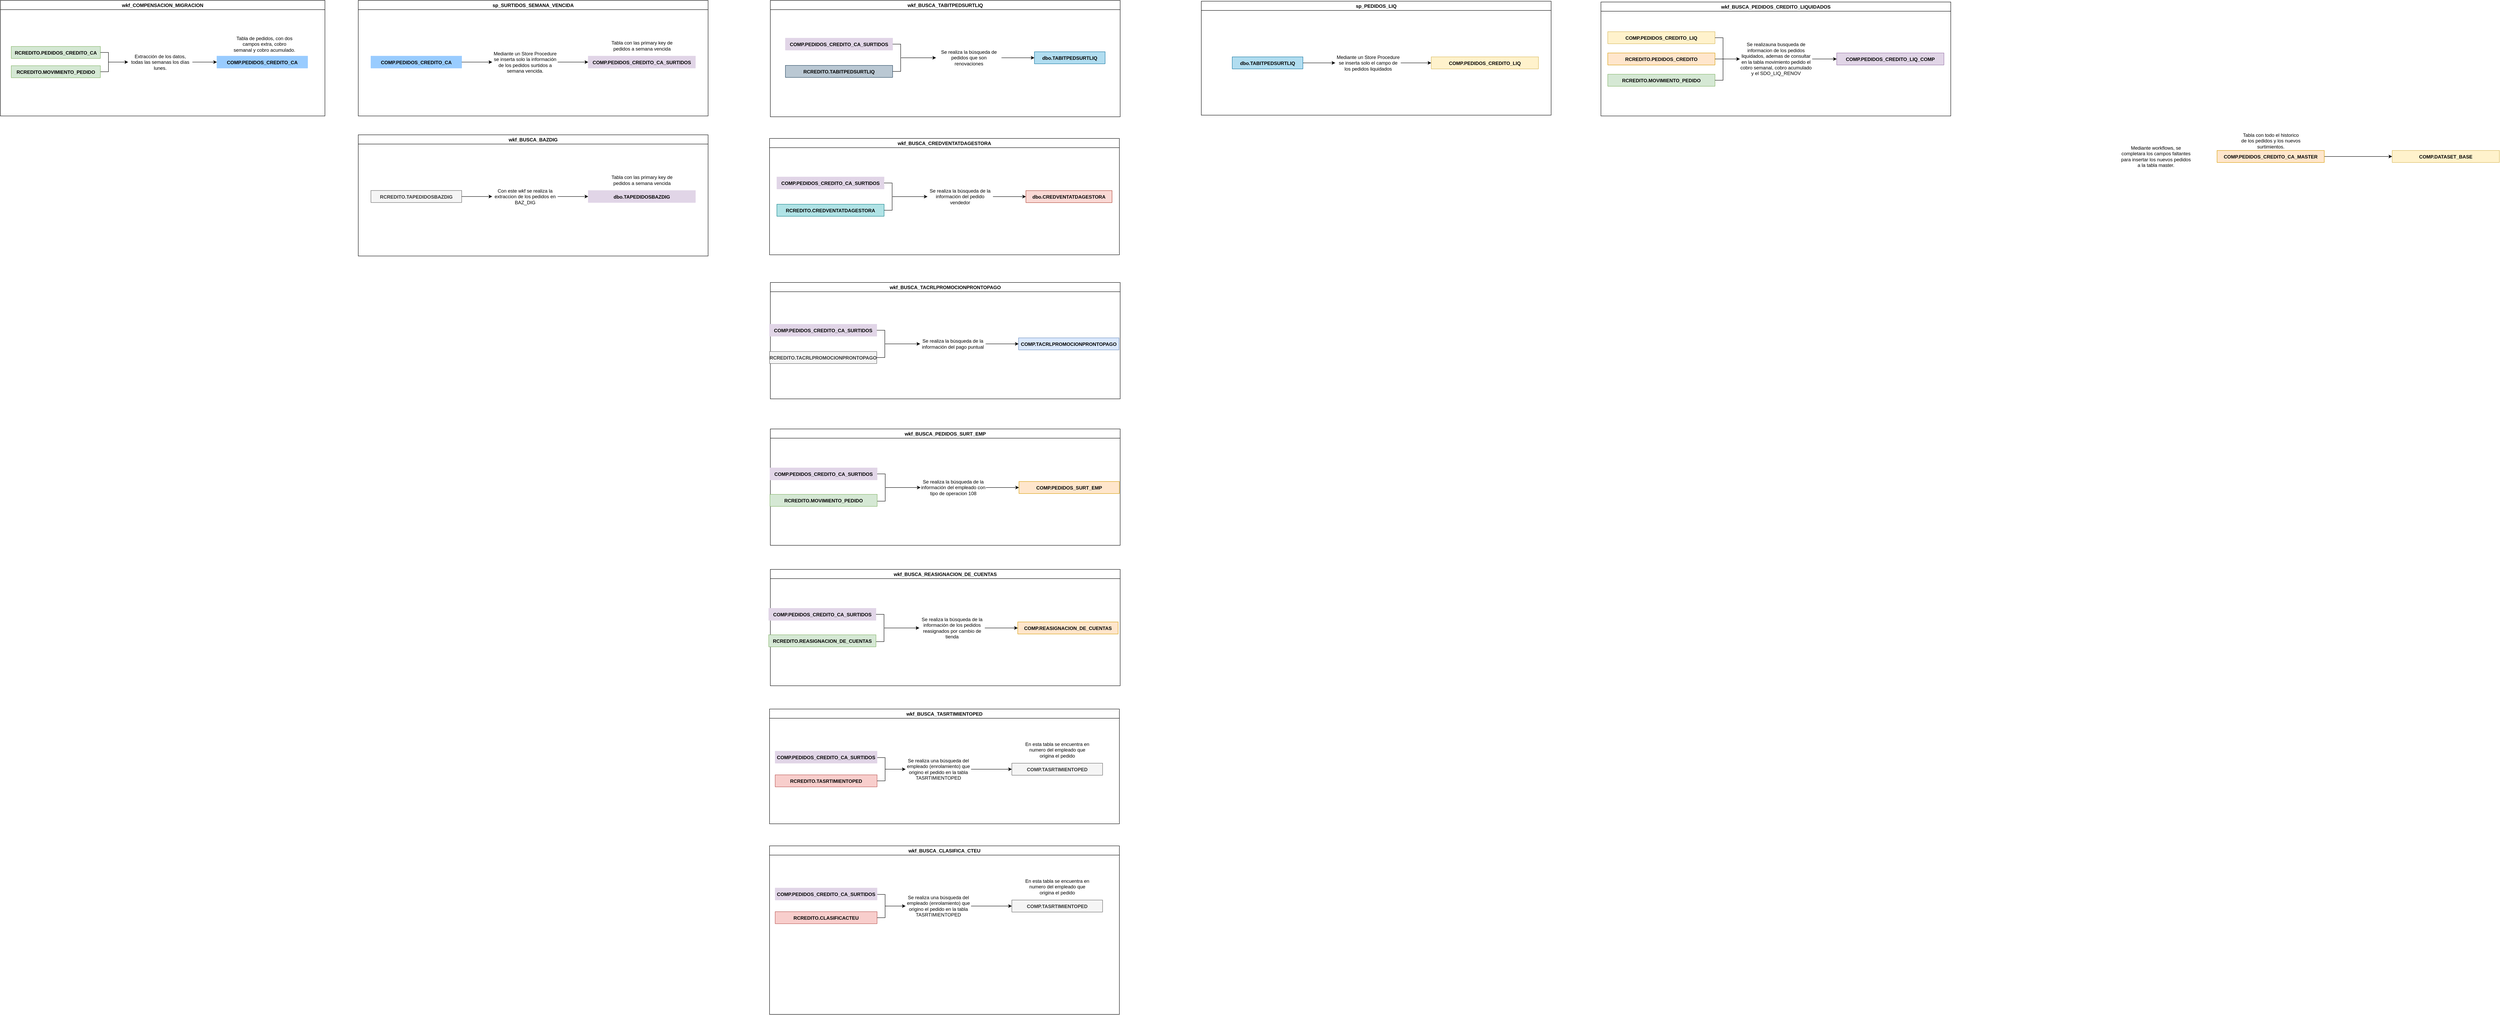 <mxfile version="13.9.9" type="github">
  <diagram id="7vvKM-h0RmsxbN4j_LpW" name="Page-1">
    <mxGraphModel dx="806" dy="1976" grid="0" gridSize="10" guides="1" tooltips="1" connect="1" arrows="1" fold="1" page="1" pageScale="1" pageWidth="827" pageHeight="1169" background="#FFFFFF" math="0" shadow="0">
      <root>
        <mxCell id="0" />
        <mxCell id="1" parent="0" />
        <mxCell id="TO6H9Lhz3oGzdz73a_7L-95" style="edgeStyle=orthogonalEdgeStyle;rounded=0;orthogonalLoop=1;jettySize=auto;html=1;" parent="1" source="TO6H9Lhz3oGzdz73a_7L-54" target="TO6H9Lhz3oGzdz73a_7L-82" edge="1">
          <mxGeometry relative="1" as="geometry" />
        </mxCell>
        <mxCell id="TO6H9Lhz3oGzdz73a_7L-54" value="COMP.PEDIDOS_CREDITO_CA_MASTER" style="shape=table;startSize=30;container=1;collapsible=1;childLayout=tableLayout;fixedRows=1;rowLines=0;fontStyle=1;align=center;resizeLast=1;fillColor=#ffe6cc;strokeColor=#d79b00;" parent="1" vertex="1" collapsed="1">
          <mxGeometry x="6364" y="251" width="267" height="30" as="geometry">
            <mxRectangle x="2504" y="228" width="210.66" height="1045" as="alternateBounds" />
          </mxGeometry>
        </mxCell>
        <mxCell id="TO6H9Lhz3oGzdz73a_7L-55" value="" style="shape=partialRectangle;collapsible=0;dropTarget=0;pointerEvents=0;fillColor=none;top=0;left=0;bottom=1;right=0;points=[[0,0.5],[1,0.5]];portConstraint=eastwest;" parent="TO6H9Lhz3oGzdz73a_7L-54" vertex="1">
          <mxGeometry y="30" width="210.66" height="30" as="geometry" />
        </mxCell>
        <mxCell id="TO6H9Lhz3oGzdz73a_7L-56" value="PK" style="shape=partialRectangle;connectable=0;fillColor=none;top=0;left=0;bottom=0;right=0;fontStyle=1;overflow=hidden;" parent="TO6H9Lhz3oGzdz73a_7L-55" vertex="1">
          <mxGeometry width="30" height="30" as="geometry" />
        </mxCell>
        <mxCell id="TO6H9Lhz3oGzdz73a_7L-57" value="UniqueID" style="shape=partialRectangle;connectable=0;fillColor=none;top=0;left=0;bottom=0;right=0;align=left;spacingLeft=6;fontStyle=5;overflow=hidden;" parent="TO6H9Lhz3oGzdz73a_7L-55" vertex="1">
          <mxGeometry x="30" width="180.66" height="30" as="geometry" />
        </mxCell>
        <mxCell id="TO6H9Lhz3oGzdz73a_7L-58" value="" style="shape=partialRectangle;collapsible=0;dropTarget=0;pointerEvents=0;fillColor=none;top=0;left=0;bottom=0;right=0;points=[[0,0.5],[1,0.5]];portConstraint=eastwest;" parent="TO6H9Lhz3oGzdz73a_7L-54" vertex="1">
          <mxGeometry y="60" width="210.66" height="935" as="geometry" />
        </mxCell>
        <mxCell id="TO6H9Lhz3oGzdz73a_7L-59" value="" style="shape=partialRectangle;connectable=0;fillColor=none;top=0;left=0;bottom=0;right=0;editable=1;overflow=hidden;" parent="TO6H9Lhz3oGzdz73a_7L-58" vertex="1">
          <mxGeometry width="30" height="935" as="geometry" />
        </mxCell>
        <mxCell id="TO6H9Lhz3oGzdz73a_7L-60" value="FIPAIS&#xa;FICANAL&#xa;FISUCURSAL&#xa;FINOPEDIDO&#xa;FICTEID&#xa;FINOTIENDA&#xa;FIPLAZO&#xa;FDCSALDOCAPITAL&#xa;FDCINTXFINANCIAR&#xa;FIUNIDADNEGOCIO&#xa;FDFECHASURT&#xa;FNIMPORTEABONO&#xa;FIZONAGEO&#xa;FCEMPNUM&#xa;FIPLATAFORMA&#xa;FINOMVTO&#xa;FNMOVPIMP&#xa;FITIPOOP&#xa;FISUCORIG&#xa;FINOPEDANT&#xa;FCEMPNUMSURT&#xa;FCEMPNUMORIGINA&#xa;FCEMPNUMACT&#xa;FINOTIENDAVEND&#xa;FIPAGOPUNTUAL&#xa;FIESSEGURO &#xa;FINOPEDIDOPPSEG &#xa;FITIPOCLIENTE&#xa;SDO_ACTUAL&#xa;MORA_ACTUAL&#xa;SDO_ATRASADO &#xa;SDOTOT_INI&#xa;PERIODOS_CORRIDOS&#xa;SEGMENTOPEDIDO_LIQ&#xa;PEDIDO_SEGURO&#xa;PAISGEO&#xa;CUADRANTEGEO&#xa;ZONAGEO&#xa;FCEMPLEADO_TOP&#xa;BAZ_DIGEMPLEADO&#xa;BAZDIGCANALVEND&#xa;FINOPEDIDOVEND&#xa;EMPLEADOTOPVEND&#xa;FIPAISORIG&#xa;FICANORIG&#xa;EMPLEADOTOPCTO&#xa;COBRO_ACUMULADO_LIQ&#xa;COBRO_SEMANA_LIQ&#xa;SDO_LIQUIDADO_RENOV_LIQ&#xa;PLAZO_LIQ&#xa;TIPO_CLIENTE_LIQ&#xa;PERIODOS_CORRIDOS_LIQ&#xa;SURTIMIENTO_LIQ&#xa;CAP_INI_LIQ&#xa;INT_INI_LIQ&#xa;SDOTOT_INI_LIQ&#xa;FIUNIDADNEGOCIO_LIQ&#xa;ABONONORMAL_LIQ&#xa;SDO_ATRASADO_LIQ&#xa;SEM_ATRASO_LIQ&#xa;SDO_ACTUAL_LIQ&#xa;MORA_ACTUAL_LIQ&#xa;PRIMA_SEGURO&#xa;ATRASO_INI&#xa;EMPLEADO_SURTIO_LIQ" style="shape=partialRectangle;connectable=0;fillColor=none;top=0;left=0;bottom=0;right=0;align=left;spacingLeft=6;overflow=hidden;" parent="TO6H9Lhz3oGzdz73a_7L-58" vertex="1">
          <mxGeometry x="30" width="180.66" height="935" as="geometry" />
        </mxCell>
        <mxCell id="TO6H9Lhz3oGzdz73a_7L-61" value="" style="shape=partialRectangle;collapsible=0;dropTarget=0;pointerEvents=0;fillColor=none;top=0;left=0;bottom=0;right=0;points=[[0,0.5],[1,0.5]];portConstraint=eastwest;" parent="TO6H9Lhz3oGzdz73a_7L-54" vertex="1">
          <mxGeometry y="995" width="210.66" height="30" as="geometry" />
        </mxCell>
        <mxCell id="TO6H9Lhz3oGzdz73a_7L-62" value="" style="shape=partialRectangle;connectable=0;fillColor=none;top=0;left=0;bottom=0;right=0;editable=1;overflow=hidden;" parent="TO6H9Lhz3oGzdz73a_7L-61" vertex="1">
          <mxGeometry width="30" height="30" as="geometry" />
        </mxCell>
        <mxCell id="TO6H9Lhz3oGzdz73a_7L-63" value="" style="shape=partialRectangle;connectable=0;fillColor=none;top=0;left=0;bottom=0;right=0;align=left;spacingLeft=6;overflow=hidden;" parent="TO6H9Lhz3oGzdz73a_7L-61" vertex="1">
          <mxGeometry x="30" width="180.66" height="30" as="geometry" />
        </mxCell>
        <mxCell id="TO6H9Lhz3oGzdz73a_7L-64" value="" style="shape=partialRectangle;collapsible=0;dropTarget=0;pointerEvents=0;fillColor=none;top=0;left=0;bottom=0;right=0;points=[[0,0.5],[1,0.5]];portConstraint=eastwest;" parent="TO6H9Lhz3oGzdz73a_7L-54" vertex="1">
          <mxGeometry y="1025" width="210.66" height="20" as="geometry" />
        </mxCell>
        <mxCell id="TO6H9Lhz3oGzdz73a_7L-65" value="" style="shape=partialRectangle;connectable=0;fillColor=none;top=0;left=0;bottom=0;right=0;editable=1;overflow=hidden;" parent="TO6H9Lhz3oGzdz73a_7L-64" vertex="1">
          <mxGeometry width="30" height="20" as="geometry" />
        </mxCell>
        <mxCell id="TO6H9Lhz3oGzdz73a_7L-66" value="" style="shape=partialRectangle;connectable=0;fillColor=none;top=0;left=0;bottom=0;right=0;align=left;spacingLeft=6;overflow=hidden;" parent="TO6H9Lhz3oGzdz73a_7L-64" vertex="1">
          <mxGeometry x="30" width="180.66" height="20" as="geometry" />
        </mxCell>
        <mxCell id="XvfDKLHzEZaw35lS_-8k-10" value="Mediante workflows, se completara los campos faltantes para insertar los nuevos pedidos a la tabla master." style="text;html=1;strokeColor=none;fillColor=none;align=center;verticalAlign=middle;whiteSpace=wrap;rounded=0;" parent="1" vertex="1">
          <mxGeometry x="6122" y="245" width="180" height="41" as="geometry" />
        </mxCell>
        <mxCell id="XvfDKLHzEZaw35lS_-8k-12" value="Tabla con todo el historico de los pedidos y los nuevos surtimientos." style="text;html=1;strokeColor=none;fillColor=none;align=center;verticalAlign=middle;whiteSpace=wrap;rounded=0;" parent="1" vertex="1">
          <mxGeometry x="6420.5" y="205" width="154" height="44" as="geometry" />
        </mxCell>
        <mxCell id="TO6H9Lhz3oGzdz73a_7L-82" value="COMP.DATASET_BASE" style="shape=table;startSize=30;container=1;collapsible=1;childLayout=tableLayout;fixedRows=1;rowLines=0;fontStyle=1;align=center;resizeLast=1;fillColor=#fff2cc;strokeColor=#d6b656;" parent="1" vertex="1" collapsed="1">
          <mxGeometry x="6800" y="251" width="267" height="30" as="geometry">
            <mxRectangle x="2940" y="228" width="210.66" height="1225.582" as="alternateBounds" />
          </mxGeometry>
        </mxCell>
        <mxCell id="TO6H9Lhz3oGzdz73a_7L-83" value="" style="shape=partialRectangle;collapsible=0;dropTarget=0;pointerEvents=0;fillColor=none;top=0;left=0;bottom=1;right=0;points=[[0,0.5],[1,0.5]];portConstraint=eastwest;" parent="TO6H9Lhz3oGzdz73a_7L-82" vertex="1">
          <mxGeometry y="30" width="210.66" height="30" as="geometry" />
        </mxCell>
        <mxCell id="TO6H9Lhz3oGzdz73a_7L-84" value="PK" style="shape=partialRectangle;connectable=0;fillColor=none;top=0;left=0;bottom=0;right=0;fontStyle=1;overflow=hidden;" parent="TO6H9Lhz3oGzdz73a_7L-83" vertex="1">
          <mxGeometry width="30" height="30" as="geometry" />
        </mxCell>
        <mxCell id="TO6H9Lhz3oGzdz73a_7L-85" value="UniqueID" style="shape=partialRectangle;connectable=0;fillColor=none;top=0;left=0;bottom=0;right=0;align=left;spacingLeft=6;fontStyle=5;overflow=hidden;" parent="TO6H9Lhz3oGzdz73a_7L-83" vertex="1">
          <mxGeometry x="30" width="180.66" height="30" as="geometry" />
        </mxCell>
        <mxCell id="TO6H9Lhz3oGzdz73a_7L-86" value="" style="shape=partialRectangle;collapsible=0;dropTarget=0;pointerEvents=0;fillColor=none;top=0;left=0;bottom=0;right=0;points=[[0,0.5],[1,0.5]];portConstraint=eastwest;" parent="TO6H9Lhz3oGzdz73a_7L-82" vertex="1">
          <mxGeometry y="60" width="210.66" height="1115" as="geometry" />
        </mxCell>
        <mxCell id="TO6H9Lhz3oGzdz73a_7L-87" value="" style="shape=partialRectangle;connectable=0;fillColor=none;top=0;left=0;bottom=0;right=0;editable=1;overflow=hidden;" parent="TO6H9Lhz3oGzdz73a_7L-86" vertex="1">
          <mxGeometry width="30" height="1115" as="geometry" />
        </mxCell>
        <mxCell id="TO6H9Lhz3oGzdz73a_7L-88" value="﻿FIPAISID&#xa;FICANAL&#xa;FISUCURSAL&#xa;FINOPEDIDO&#xa;SURTIMIENTO&#xa;ABONONORMAL&#xa;PLAZO&#xa;SDO_ACTUAL&#xa;MORA_ACTUAL&#xa;SDO_ATRASADO&#xa;CAP_INI&#xa;INT_INI&#xa;SDOTOT_INI&#xa;FIUNIDADNEGOCIO&#xa;PERIODOS_CORRIDOS&#xa;PAISCU&#xa;CANALCU&#xa;SUCURSALCU&#xa;FOLIO&#xa;TIPO_CLIENTE&#xa;SEM_ATRASO&#xa;FINGCIOID&#xa;FINOTIENDA&#xa;FICTEID&#xa;FIDIGITOVER&#xa;FCEMPNUM&#xa;SEGMENTO&#xa;FIDEPTOID&#xa;ZONACOBZA&#xa;PEDIDO_LIQ&#xa;PEDIDO_SEGURO&#xa;PAISGEO&#xa;CUADRANTEGEO&#xa;ZONAGEO&#xa;FCEMPLEADO_TOP&#xa;COBRO_ACUMULADO&#xa;COBRO_SEMANA&#xa;BAZ_DIGEMPLEADO&#xa;BAZDIG&#xa;FCEMPNUMORIGINA&#xa;CANALVEND&#xa;FINOTIENDAVEND&#xa;FINOPEDIDOVEND&#xa;EMPLEADOTOPVEND&#xa;FIPAISORIG&#xa;FICANORIG&#xa;FISUCORIG&#xa;FINOPEDANT&#xa;EMPLEADOTOPCTO&#xa;COBRO_ACUMULADO_LIQ&#xa;COBRO_SEMANA_LIQ&#xa;SDO_LIQUIDADO_RENOV_LIQ&#xa;PLAZO_LIQ&#xa;TIPO_CLIENTE_LIQ&#xa;PERIODOS_CORRIDOS_LIQ&#xa;SURTIMIENTO_LIQ&#xa;CAP_INI_LIQ&#xa;INT_INI_LIQ&#xa;SDOTOT_INI_LIQ&#xa;FIUNIDADNEGOCIO_LIQ&#xa;ABONONORMAL_LIQ&#xa;SDO_ATRASADO_LIQ&#xa;SEM_ATRASO_LIQ&#xa;SDO_ACTUAL_LIQ&#xa;MORA_ACTUAL_LIQ&#xa;PRIMA_SEGURO&#xa;FIESSEGURO&#xa;ATRASO_INI&#xa;EMPLEADO_SURTIO_LIQ&#xa;PAGO_PUNTUAL&#xa;PAIS_SOL&#xa;CANAL_SOL&#xa;SUCURSAL_SOL&#xa;NUMSOLICITUD&#xa;TIPO_SOL&#xa;FECHA_AUT&#xa;MARCAS&#xa;EMP_SOL&#xa;EMP_AUT" style="shape=partialRectangle;connectable=0;fillColor=none;top=0;left=0;bottom=0;right=0;align=left;spacingLeft=6;overflow=hidden;" parent="TO6H9Lhz3oGzdz73a_7L-86" vertex="1">
          <mxGeometry x="30" width="180.66" height="1115" as="geometry" />
        </mxCell>
        <mxCell id="TO6H9Lhz3oGzdz73a_7L-89" value="" style="shape=partialRectangle;collapsible=0;dropTarget=0;pointerEvents=0;fillColor=none;top=0;left=0;bottom=0;right=0;points=[[0,0.5],[1,0.5]];portConstraint=eastwest;" parent="TO6H9Lhz3oGzdz73a_7L-82" vertex="1">
          <mxGeometry y="1175" width="210.66" height="30" as="geometry" />
        </mxCell>
        <mxCell id="TO6H9Lhz3oGzdz73a_7L-90" value="" style="shape=partialRectangle;connectable=0;fillColor=none;top=0;left=0;bottom=0;right=0;editable=1;overflow=hidden;" parent="TO6H9Lhz3oGzdz73a_7L-89" vertex="1">
          <mxGeometry width="30" height="30" as="geometry" />
        </mxCell>
        <mxCell id="TO6H9Lhz3oGzdz73a_7L-91" value="" style="shape=partialRectangle;connectable=0;fillColor=none;top=0;left=0;bottom=0;right=0;align=left;spacingLeft=6;overflow=hidden;" parent="TO6H9Lhz3oGzdz73a_7L-89" vertex="1">
          <mxGeometry x="30" width="180.66" height="30" as="geometry" />
        </mxCell>
        <mxCell id="TO6H9Lhz3oGzdz73a_7L-92" value="" style="shape=partialRectangle;collapsible=0;dropTarget=0;pointerEvents=0;fillColor=none;top=0;left=0;bottom=0;right=0;points=[[0,0.5],[1,0.5]];portConstraint=eastwest;" parent="TO6H9Lhz3oGzdz73a_7L-82" vertex="1">
          <mxGeometry y="1205" width="210.66" height="20" as="geometry" />
        </mxCell>
        <mxCell id="TO6H9Lhz3oGzdz73a_7L-93" value="" style="shape=partialRectangle;connectable=0;fillColor=none;top=0;left=0;bottom=0;right=0;editable=1;overflow=hidden;" parent="TO6H9Lhz3oGzdz73a_7L-92" vertex="1">
          <mxGeometry width="30" height="20" as="geometry" />
        </mxCell>
        <mxCell id="TO6H9Lhz3oGzdz73a_7L-94" value="" style="shape=partialRectangle;connectable=0;fillColor=none;top=0;left=0;bottom=0;right=0;align=left;spacingLeft=6;overflow=hidden;" parent="TO6H9Lhz3oGzdz73a_7L-92" vertex="1">
          <mxGeometry x="30" width="180.66" height="20" as="geometry" />
        </mxCell>
        <mxCell id="hutU6tRgzpRyq-CcQM-8-56" value="wkf_COMPENSACION_MIGRACION" style="swimlane;" parent="1" vertex="1">
          <mxGeometry x="845" y="-123" width="808" height="288" as="geometry">
            <mxRectangle x="845" y="-123" width="229" height="23" as="alternateBounds" />
          </mxGeometry>
        </mxCell>
        <mxCell id="hutU6tRgzpRyq-CcQM-8-161" value="RCREDITO.PEDIDOS_CREDITO_CA" style="shape=table;startSize=30;container=1;collapsible=1;childLayout=tableLayout;fixedRows=1;rowLines=0;fontStyle=1;align=center;resizeLast=1;fillColor=#d5e8d4;strokeColor=#82b366;" parent="hutU6tRgzpRyq-CcQM-8-56" vertex="1" collapsed="1">
          <mxGeometry x="27" y="114.75" width="222" height="30" as="geometry">
            <mxRectangle x="862" y="204" width="190" height="1200" as="alternateBounds" />
          </mxGeometry>
        </mxCell>
        <mxCell id="hutU6tRgzpRyq-CcQM-8-162" value="" style="shape=partialRectangle;collapsible=0;dropTarget=0;pointerEvents=0;fillColor=none;top=0;left=0;bottom=1;right=0;points=[[0,0.5],[1,0.5]];portConstraint=eastwest;" parent="hutU6tRgzpRyq-CcQM-8-161" vertex="1">
          <mxGeometry y="30" width="190" height="30" as="geometry" />
        </mxCell>
        <mxCell id="hutU6tRgzpRyq-CcQM-8-163" value="PK" style="shape=partialRectangle;connectable=0;fillColor=none;top=0;left=0;bottom=0;right=0;fontStyle=1;overflow=hidden;" parent="hutU6tRgzpRyq-CcQM-8-162" vertex="1">
          <mxGeometry width="30" height="30" as="geometry" />
        </mxCell>
        <mxCell id="hutU6tRgzpRyq-CcQM-8-164" value="UniqueID" style="shape=partialRectangle;connectable=0;fillColor=none;top=0;left=0;bottom=0;right=0;align=left;spacingLeft=6;fontStyle=5;overflow=hidden;" parent="hutU6tRgzpRyq-CcQM-8-162" vertex="1">
          <mxGeometry x="30" width="160" height="30" as="geometry" />
        </mxCell>
        <mxCell id="hutU6tRgzpRyq-CcQM-8-165" value="" style="shape=partialRectangle;collapsible=0;dropTarget=0;pointerEvents=0;fillColor=none;top=0;left=0;bottom=0;right=0;points=[[0,0.5],[1,0.5]];portConstraint=eastwest;" parent="hutU6tRgzpRyq-CcQM-8-161" vertex="1">
          <mxGeometry y="60" width="190" height="1140" as="geometry" />
        </mxCell>
        <mxCell id="hutU6tRgzpRyq-CcQM-8-166" value="" style="shape=partialRectangle;connectable=0;fillColor=none;top=0;left=0;bottom=0;right=0;editable=1;overflow=hidden;" parent="hutU6tRgzpRyq-CcQM-8-165" vertex="1">
          <mxGeometry width="30" height="1140" as="geometry" />
        </mxCell>
        <mxCell id="hutU6tRgzpRyq-CcQM-8-167" value="FIPAISID&#xa;FICANAL&#xa;FISUCURSAL&#xa;FINOPEDIDO&#xa;FINGCIOID&#xa;FINOTIENDA&#xa;FICTEID&#xa;FIDIGITOVER&#xa;FDFECHASURT&#xa;FDINIPER&#xa;FNIMPORTEABONO&#xa;FDULTPAGO&#xa;FNIMPORTEULTPAGO&#xa;FIPLAZO&#xa;FIPERIODO&#xa;FNENGANCHE&#xa;FNSALDO&#xa;FNMORATORIOS&#xa;FNSALDOATRASADO&#xa;FIPERVENCIDOS&#xa;FIPERINACTIVIDAD&#xa;FIPERATRASO&#xa;FIPERATRAACUM&#xa;FICLASIFCUENTA&#xa;FINOGESTIONES&#xa;FIGESTSINCOBRO&#xa;FDULTIMAVISITA&#xa;FIRESULUVISITA&#xa;FINOPAGOS&#xa;FDULTIMOABONO&#xa;FNULTIMOABONO&#xa;FNULTABONOMORA&#xa;FNBONIFICA&#xa;FNIMPPAGARBONIF&#xa;FIPEDSTATUS&#xa;FDFECULTACT&#xa;FIDESPID&#xa;FNSDOANTMORA&#xa;FINOVECESATR&#xa;FIRUTA&#xa;FDCSALDOCAPITAL&#xa;FDCINTXFINANCIAR&#xa;FDCSALDOORIGINAL&#xa;FDCINTTOTXATRASO&#xa;FIPAGOSCAPITAL&#xa;FIPAGOSINTERESES&#xa;FCOBSERVACION&#xa;FIDEPTOID&#xa;FIZONAID&#xa;FCEMPNUM&#xa;FDFECHACANC&#xa;FNCREDVARIOS&#xa;FISEMATRAS&#xa;FITIPODEPTO&#xa;FIUNIDADNEGOCIO&#xa;FNPRECIOD&#xa;FIIDZONACOBZA&#xa;FIIDORIGEN&#xa;FNIMPTOTVENTA&#xa;FIEMISION&#xa;FISERIE&#xa;FIPERACTUAL&#xa;FIPERCORRIDO&#xa;FISTATUSEMISION&#xa;FCFOLIOPARAM&#xa;FITIPOCLIENTE&#xa;FIDIASSERV&#xa;FIDIASGRACIA&#xa;FISTATUSREGIONAL&#xa;FCEMPNUMET&#xa;FNIMPPAGADO&#xa;FNIMPDEVENG&#xa;FNULTIMPMORA&#xa;FCSTATCARTERA&#xa;FCCLASCAR&#xa;FISALDOIDNCALVENC&#xa;FISOLICITUDID&#xa;FIPAISCU&#xa;FICANALCU&#xa;FISUCURSALCU&#xa;FIFOLIO" style="shape=partialRectangle;connectable=0;fillColor=none;top=0;left=0;bottom=0;right=0;align=left;spacingLeft=6;overflow=hidden;" parent="hutU6tRgzpRyq-CcQM-8-165" vertex="1">
          <mxGeometry x="30" width="160" height="1140" as="geometry" />
        </mxCell>
        <mxCell id="hutU6tRgzpRyq-CcQM-8-168" value="COMP.PEDIDOS_CREDITO_CA" style="shape=table;startSize=30;container=1;collapsible=1;childLayout=tableLayout;fixedRows=1;rowLines=0;fontStyle=1;align=center;resizeLast=1;fillColor=#99CCFF;strokeColor=#99CCFF;" parent="hutU6tRgzpRyq-CcQM-8-56" vertex="1" collapsed="1">
          <mxGeometry x="539" y="138.75" width="226" height="30" as="geometry">
            <mxRectangle x="1374" y="228" width="188" height="1225.757" as="alternateBounds" />
          </mxGeometry>
        </mxCell>
        <mxCell id="hutU6tRgzpRyq-CcQM-8-169" value="" style="shape=partialRectangle;collapsible=0;dropTarget=0;pointerEvents=0;fillColor=none;top=0;left=0;bottom=1;right=0;points=[[0,0.5],[1,0.5]];portConstraint=eastwest;" parent="hutU6tRgzpRyq-CcQM-8-168" vertex="1">
          <mxGeometry y="30" width="188" height="30" as="geometry" />
        </mxCell>
        <mxCell id="hutU6tRgzpRyq-CcQM-8-170" value="PK" style="shape=partialRectangle;connectable=0;fillColor=none;top=0;left=0;bottom=0;right=0;fontStyle=1;overflow=hidden;" parent="hutU6tRgzpRyq-CcQM-8-169" vertex="1">
          <mxGeometry width="30" height="30" as="geometry" />
        </mxCell>
        <mxCell id="hutU6tRgzpRyq-CcQM-8-171" value="UniqueID" style="shape=partialRectangle;connectable=0;fillColor=none;top=0;left=0;bottom=0;right=0;align=left;spacingLeft=6;fontStyle=5;overflow=hidden;" parent="hutU6tRgzpRyq-CcQM-8-169" vertex="1">
          <mxGeometry x="30" width="158" height="30" as="geometry" />
        </mxCell>
        <mxCell id="hutU6tRgzpRyq-CcQM-8-172" value="" style="shape=partialRectangle;collapsible=0;dropTarget=0;pointerEvents=0;fillColor=none;top=0;left=0;bottom=0;right=0;points=[[0,0.5],[1,0.5]];portConstraint=eastwest;" parent="hutU6tRgzpRyq-CcQM-8-168" vertex="1">
          <mxGeometry y="60" width="188" height="1165" as="geometry" />
        </mxCell>
        <mxCell id="hutU6tRgzpRyq-CcQM-8-173" value="" style="shape=partialRectangle;connectable=0;fillColor=none;top=0;left=0;bottom=0;right=0;editable=1;overflow=hidden;" parent="hutU6tRgzpRyq-CcQM-8-172" vertex="1">
          <mxGeometry width="30" height="1165" as="geometry" />
        </mxCell>
        <mxCell id="hutU6tRgzpRyq-CcQM-8-174" value="FIPAISID&#xa;FICANAL&#xa;FISUCURSAL&#xa;FINOPEDIDO&#xa;FINGCIOID&#xa;FINOTIENDA&#xa;FICTEID&#xa;FIDIGITOVER&#xa;FDFECHASURT&#xa;FDINIPER&#xa;FNIMPORTEABONO&#xa;FDULTPAGO&#xa;FNIMPORTEULTPAGO&#xa;FIPLAZO&#xa;FIPERIODO&#xa;FNENGANCHE&#xa;FNSALDO&#xa;FNMORATORIOS&#xa;FNSALDOATRASADO&#xa;FIPERVENCIDOS&#xa;FIPERINACTIVIDAD&#xa;FIPERATRASO&#xa;FIPERATRAACUM&#xa;FICLASIFCUENTA&#xa;FINOGESTIONES&#xa;FIGESTSINCOBRO&#xa;FDULTIMAVISITA&#xa;FIRESULUVISITA&#xa;FINOPAGOS&#xa;FDULTIMOABONO&#xa;FNULTIMOABONO&#xa;FNULTABONOMORA&#xa;FNBONIFICA&#xa;FNIMPPAGARBONIF&#xa;FIPEDSTATUS&#xa;FDFECULTACT&#xa;FIDESPID&#xa;FNSDOANTMORA&#xa;FINOVECESATR&#xa;FIRUTA&#xa;FDCSALDOCAPITAL&#xa;FDCINTXFINANCIAR&#xa;FDCSALDOORIGINAL&#xa;FDCINTTOTXATRASO&#xa;FIPAGOSCAPITAL&#xa;FIPAGOSINTERESES&#xa;FCOBSERVACION&#xa;FIDEPTOID&#xa;FIZONAID&#xa;FCEMPNUM&#xa;FDFECHACANC&#xa;FNCREDVARIOS&#xa;FISEMATRAS&#xa;FITIPODEPTO&#xa;FIUNIDADNEGOCIO&#xa;FNPRECIOD&#xa;FIIDZONACOBZA&#xa;FIIDORIGEN&#xa;FNIMPTOTVENTA&#xa;FIEMISION&#xa;FISERIE&#xa;FIPERACTUAL&#xa;FIPERCORRIDO&#xa;FISTATUSEMISION&#xa;FCFOLIOPARAM&#xa;FITIPOCLIENTE&#xa;FIDIASSERV&#xa;FIDIASGRACIA&#xa;FISTATUSREGIONAL&#xa;FCEMPNUMET&#xa;FNIMPPAGADO&#xa;FNIMPDEVENG&#xa;FNULTIMPMORA&#xa;FCSTATCARTERA&#xa;FCCLASCAR&#xa;FISALDOIDNCALVENC&#xa;FISOLICITUDID&#xa;FIPAISCU&#xa;FICANALCU&#xa;FISUCURSALCU&#xa;FIFOLIO&#xa;FNCOBROSEM&#xa;FNCOBROACUM&#xa;" style="shape=partialRectangle;connectable=0;fillColor=none;top=0;left=0;bottom=0;right=0;align=left;spacingLeft=6;overflow=hidden;" parent="hutU6tRgzpRyq-CcQM-8-172" vertex="1">
          <mxGeometry x="30" width="158" height="1165" as="geometry" />
        </mxCell>
        <mxCell id="hutU6tRgzpRyq-CcQM-8-175" style="edgeStyle=orthogonalEdgeStyle;rounded=0;orthogonalLoop=1;jettySize=auto;html=1;endArrow=none;endFill=0;startArrow=classic;startFill=1;" parent="hutU6tRgzpRyq-CcQM-8-56" source="hutU6tRgzpRyq-CcQM-8-176" edge="1">
          <mxGeometry relative="1" as="geometry">
            <mxPoint x="269" y="153.75" as="targetPoint" />
          </mxGeometry>
        </mxCell>
        <mxCell id="hutU6tRgzpRyq-CcQM-8-176" value="Extracción de los datos, todas las semanas los días lunes." style="text;html=1;strokeColor=none;fillColor=none;align=center;verticalAlign=middle;whiteSpace=wrap;rounded=0;" parent="hutU6tRgzpRyq-CcQM-8-56" vertex="1">
          <mxGeometry x="318" y="100.25" width="160" height="107" as="geometry" />
        </mxCell>
        <mxCell id="hutU6tRgzpRyq-CcQM-8-160" style="edgeStyle=orthogonalEdgeStyle;rounded=0;orthogonalLoop=1;jettySize=auto;html=1;" parent="hutU6tRgzpRyq-CcQM-8-56" source="hutU6tRgzpRyq-CcQM-8-176" target="hutU6tRgzpRyq-CcQM-8-168" edge="1">
          <mxGeometry relative="1" as="geometry" />
        </mxCell>
        <mxCell id="hutU6tRgzpRyq-CcQM-8-177" value="Tabla de pedidos, con dos campos extra, cobro semanal y cobro acumulado." style="text;html=1;strokeColor=none;fillColor=none;align=center;verticalAlign=middle;whiteSpace=wrap;rounded=0;" parent="hutU6tRgzpRyq-CcQM-8-56" vertex="1">
          <mxGeometry x="578.5" y="80.75" width="157" height="56" as="geometry" />
        </mxCell>
        <mxCell id="hutU6tRgzpRyq-CcQM-8-178" style="edgeStyle=orthogonalEdgeStyle;rounded=0;orthogonalLoop=1;jettySize=auto;html=1;entryX=1;entryY=0.5;entryDx=0;entryDy=0;endArrow=none;endFill=0;" parent="hutU6tRgzpRyq-CcQM-8-56" source="hutU6tRgzpRyq-CcQM-8-179" target="hutU6tRgzpRyq-CcQM-8-161" edge="1">
          <mxGeometry relative="1" as="geometry">
            <Array as="points">
              <mxPoint x="269" y="177.75" />
              <mxPoint x="269" y="129.75" />
            </Array>
          </mxGeometry>
        </mxCell>
        <mxCell id="hutU6tRgzpRyq-CcQM-8-179" value="RCREDITO.MOVIMIENTO_PEDIDO" style="shape=table;startSize=30;container=1;collapsible=1;childLayout=tableLayout;fixedRows=1;rowLines=0;fontStyle=1;align=center;resizeLast=1;fillColor=#d5e8d4;strokeColor=#82b366;" parent="hutU6tRgzpRyq-CcQM-8-56" vertex="1" collapsed="1">
          <mxGeometry x="27" y="162.75" width="222" height="30" as="geometry">
            <mxRectangle x="862" y="252" width="190" height="253" as="alternateBounds" />
          </mxGeometry>
        </mxCell>
        <mxCell id="hutU6tRgzpRyq-CcQM-8-180" value="" style="shape=partialRectangle;collapsible=0;dropTarget=0;pointerEvents=0;fillColor=none;top=0;left=0;bottom=1;right=0;points=[[0,0.5],[1,0.5]];portConstraint=eastwest;" parent="hutU6tRgzpRyq-CcQM-8-179" vertex="1">
          <mxGeometry y="30" width="190" height="30" as="geometry" />
        </mxCell>
        <mxCell id="hutU6tRgzpRyq-CcQM-8-181" value="PK" style="shape=partialRectangle;connectable=0;fillColor=none;top=0;left=0;bottom=0;right=0;fontStyle=1;overflow=hidden;" parent="hutU6tRgzpRyq-CcQM-8-180" vertex="1">
          <mxGeometry width="30" height="30" as="geometry" />
        </mxCell>
        <mxCell id="hutU6tRgzpRyq-CcQM-8-182" value="UniqueID" style="shape=partialRectangle;connectable=0;fillColor=none;top=0;left=0;bottom=0;right=0;align=left;spacingLeft=6;fontStyle=5;overflow=hidden;" parent="hutU6tRgzpRyq-CcQM-8-180" vertex="1">
          <mxGeometry x="30" width="160" height="30" as="geometry" />
        </mxCell>
        <mxCell id="hutU6tRgzpRyq-CcQM-8-183" value="" style="shape=partialRectangle;collapsible=0;dropTarget=0;pointerEvents=0;fillColor=none;top=0;left=0;bottom=0;right=0;points=[[0,0.5],[1,0.5]];portConstraint=eastwest;" parent="hutU6tRgzpRyq-CcQM-8-179" vertex="1">
          <mxGeometry y="60" width="190" height="193" as="geometry" />
        </mxCell>
        <mxCell id="hutU6tRgzpRyq-CcQM-8-184" value="" style="shape=partialRectangle;connectable=0;fillColor=none;top=0;left=0;bottom=0;right=0;editable=1;overflow=hidden;" parent="hutU6tRgzpRyq-CcQM-8-183" vertex="1">
          <mxGeometry width="30" height="193" as="geometry" />
        </mxCell>
        <mxCell id="hutU6tRgzpRyq-CcQM-8-185" value="FIPAISID&#xa;FICANAL&#xa;FISUCURSAL&#xa;FINOPEDIDO&#xa;FINOMOVTO&#xa;FINOTRANSAC&#xa;FITIPOOP&#xa;FDFECMOVTOPED&#xa;FIMOVPCARABO&#xa;FNMOVPIMP&#xa;FCUSERID&#xa;FCWS&#xa;FICONCEPMOV" style="shape=partialRectangle;connectable=0;fillColor=none;top=0;left=0;bottom=0;right=0;align=left;spacingLeft=6;overflow=hidden;" parent="hutU6tRgzpRyq-CcQM-8-183" vertex="1">
          <mxGeometry x="30" width="160" height="193" as="geometry" />
        </mxCell>
        <mxCell id="hutU6tRgzpRyq-CcQM-8-186" value="sp_SURTIDOS_SEMANA_VENCIDA" style="swimlane;" parent="1" vertex="1">
          <mxGeometry x="1736" y="-123" width="871" height="288" as="geometry">
            <mxRectangle x="845" y="-123" width="229" height="23" as="alternateBounds" />
          </mxGeometry>
        </mxCell>
        <mxCell id="hutU6tRgzpRyq-CcQM-8-272" value="COMP.PEDIDOS_CREDITO_CA" style="shape=table;startSize=30;container=1;collapsible=1;childLayout=tableLayout;fixedRows=1;rowLines=0;fontStyle=1;align=center;resizeLast=1;fillColor=#99CCFF;strokeColor=#99CCFF;" parent="hutU6tRgzpRyq-CcQM-8-186" vertex="1" collapsed="1">
          <mxGeometry x="31.5" y="138.75" width="226" height="30" as="geometry">
            <mxRectangle x="1374" y="228" width="188" height="1225.757" as="alternateBounds" />
          </mxGeometry>
        </mxCell>
        <mxCell id="hutU6tRgzpRyq-CcQM-8-273" value="" style="shape=partialRectangle;collapsible=0;dropTarget=0;pointerEvents=0;fillColor=none;top=0;left=0;bottom=1;right=0;points=[[0,0.5],[1,0.5]];portConstraint=eastwest;" parent="hutU6tRgzpRyq-CcQM-8-272" vertex="1">
          <mxGeometry y="30" width="188" height="30" as="geometry" />
        </mxCell>
        <mxCell id="hutU6tRgzpRyq-CcQM-8-274" value="PK" style="shape=partialRectangle;connectable=0;fillColor=none;top=0;left=0;bottom=0;right=0;fontStyle=1;overflow=hidden;" parent="hutU6tRgzpRyq-CcQM-8-273" vertex="1">
          <mxGeometry width="30" height="30" as="geometry" />
        </mxCell>
        <mxCell id="hutU6tRgzpRyq-CcQM-8-275" value="UniqueID" style="shape=partialRectangle;connectable=0;fillColor=none;top=0;left=0;bottom=0;right=0;align=left;spacingLeft=6;fontStyle=5;overflow=hidden;" parent="hutU6tRgzpRyq-CcQM-8-273" vertex="1">
          <mxGeometry x="30" width="158" height="30" as="geometry" />
        </mxCell>
        <mxCell id="hutU6tRgzpRyq-CcQM-8-276" value="" style="shape=partialRectangle;collapsible=0;dropTarget=0;pointerEvents=0;fillColor=none;top=0;left=0;bottom=0;right=0;points=[[0,0.5],[1,0.5]];portConstraint=eastwest;" parent="hutU6tRgzpRyq-CcQM-8-272" vertex="1">
          <mxGeometry y="60" width="188" height="1165" as="geometry" />
        </mxCell>
        <mxCell id="hutU6tRgzpRyq-CcQM-8-277" value="" style="shape=partialRectangle;connectable=0;fillColor=none;top=0;left=0;bottom=0;right=0;editable=1;overflow=hidden;" parent="hutU6tRgzpRyq-CcQM-8-276" vertex="1">
          <mxGeometry width="30" height="1165" as="geometry" />
        </mxCell>
        <mxCell id="hutU6tRgzpRyq-CcQM-8-278" value="FIPAISID&#xa;FICANAL&#xa;FISUCURSAL&#xa;FINOPEDIDO&#xa;FINGCIOID&#xa;FINOTIENDA&#xa;FICTEID&#xa;FIDIGITOVER&#xa;FDFECHASURT&#xa;FDINIPER&#xa;FNIMPORTEABONO&#xa;FDULTPAGO&#xa;FNIMPORTEULTPAGO&#xa;FIPLAZO&#xa;FIPERIODO&#xa;FNENGANCHE&#xa;FNSALDO&#xa;FNMORATORIOS&#xa;FNSALDOATRASADO&#xa;FIPERVENCIDOS&#xa;FIPERINACTIVIDAD&#xa;FIPERATRASO&#xa;FIPERATRAACUM&#xa;FICLASIFCUENTA&#xa;FINOGESTIONES&#xa;FIGESTSINCOBRO&#xa;FDULTIMAVISITA&#xa;FIRESULUVISITA&#xa;FINOPAGOS&#xa;FDULTIMOABONO&#xa;FNULTIMOABONO&#xa;FNULTABONOMORA&#xa;FNBONIFICA&#xa;FNIMPPAGARBONIF&#xa;FIPEDSTATUS&#xa;FDFECULTACT&#xa;FIDESPID&#xa;FNSDOANTMORA&#xa;FINOVECESATR&#xa;FIRUTA&#xa;FDCSALDOCAPITAL&#xa;FDCINTXFINANCIAR&#xa;FDCSALDOORIGINAL&#xa;FDCINTTOTXATRASO&#xa;FIPAGOSCAPITAL&#xa;FIPAGOSINTERESES&#xa;FCOBSERVACION&#xa;FIDEPTOID&#xa;FIZONAID&#xa;FCEMPNUM&#xa;FDFECHACANC&#xa;FNCREDVARIOS&#xa;FISEMATRAS&#xa;FITIPODEPTO&#xa;FIUNIDADNEGOCIO&#xa;FNPRECIOD&#xa;FIIDZONACOBZA&#xa;FIIDORIGEN&#xa;FNIMPTOTVENTA&#xa;FIEMISION&#xa;FISERIE&#xa;FIPERACTUAL&#xa;FIPERCORRIDO&#xa;FISTATUSEMISION&#xa;FCFOLIOPARAM&#xa;FITIPOCLIENTE&#xa;FIDIASSERV&#xa;FIDIASGRACIA&#xa;FISTATUSREGIONAL&#xa;FCEMPNUMET&#xa;FNIMPPAGADO&#xa;FNIMPDEVENG&#xa;FNULTIMPMORA&#xa;FCSTATCARTERA&#xa;FCCLASCAR&#xa;FISALDOIDNCALVENC&#xa;FISOLICITUDID&#xa;FIPAISCU&#xa;FICANALCU&#xa;FISUCURSALCU&#xa;FIFOLIO&#xa;FNCOBROSEM&#xa;FNCOBROACUM&#xa;" style="shape=partialRectangle;connectable=0;fillColor=none;top=0;left=0;bottom=0;right=0;align=left;spacingLeft=6;overflow=hidden;" parent="hutU6tRgzpRyq-CcQM-8-276" vertex="1">
          <mxGeometry x="30" width="158" height="1165" as="geometry" />
        </mxCell>
        <mxCell id="hutU6tRgzpRyq-CcQM-8-280" value="COMP.PEDIDOS_CREDITO_CA_SURTIDOS" style="shape=table;startSize=30;container=1;collapsible=1;childLayout=tableLayout;fixedRows=1;rowLines=0;fontStyle=1;align=center;resizeLast=1;strokeColor=#E1D5E7;fillColor=#E1D5E7;" parent="hutU6tRgzpRyq-CcQM-8-186" vertex="1" collapsed="1">
          <mxGeometry x="572.5" y="138.75" width="267" height="30" as="geometry">
            <mxRectangle x="572.5" y="138.75" width="210.66" height="245.033" as="alternateBounds" />
          </mxGeometry>
        </mxCell>
        <mxCell id="hutU6tRgzpRyq-CcQM-8-281" value="" style="shape=partialRectangle;collapsible=0;dropTarget=0;pointerEvents=0;fillColor=none;top=0;left=0;bottom=1;right=0;points=[[0,0.5],[1,0.5]];portConstraint=eastwest;" parent="hutU6tRgzpRyq-CcQM-8-280" vertex="1">
          <mxGeometry y="30" width="210.66" height="30" as="geometry" />
        </mxCell>
        <mxCell id="hutU6tRgzpRyq-CcQM-8-282" value="PK" style="shape=partialRectangle;connectable=0;fillColor=none;top=0;left=0;bottom=0;right=0;fontStyle=1;overflow=hidden;" parent="hutU6tRgzpRyq-CcQM-8-281" vertex="1">
          <mxGeometry width="30" height="30" as="geometry" />
        </mxCell>
        <mxCell id="hutU6tRgzpRyq-CcQM-8-283" value="UniqueID" style="shape=partialRectangle;connectable=0;fillColor=none;top=0;left=0;bottom=0;right=0;align=left;spacingLeft=6;fontStyle=5;overflow=hidden;" parent="hutU6tRgzpRyq-CcQM-8-281" vertex="1">
          <mxGeometry x="30" width="180.66" height="30" as="geometry" />
        </mxCell>
        <mxCell id="hutU6tRgzpRyq-CcQM-8-284" value="" style="shape=partialRectangle;collapsible=0;dropTarget=0;pointerEvents=0;fillColor=none;top=0;left=0;bottom=0;right=0;points=[[0,0.5],[1,0.5]];portConstraint=eastwest;" parent="hutU6tRgzpRyq-CcQM-8-280" vertex="1">
          <mxGeometry y="60" width="210.66" height="185" as="geometry" />
        </mxCell>
        <mxCell id="hutU6tRgzpRyq-CcQM-8-285" value="" style="shape=partialRectangle;connectable=0;fillColor=none;top=0;left=0;bottom=0;right=0;editable=1;overflow=hidden;" parent="hutU6tRgzpRyq-CcQM-8-284" vertex="1">
          <mxGeometry width="30" height="185" as="geometry" />
        </mxCell>
        <mxCell id="hutU6tRgzpRyq-CcQM-8-286" value="FIPAISID&#xa;FICANAL&#xa;FISUCURSAL&#xa;FINOPEDIDO&#xa;FICTECU&#xa;FIPAISCU&#xa;CANALCU&#xa;FOLIOCU&#xa;SUCURSALCU&#xa;FINGCIOID&#xa;FICTEID&#xa;FINOTIENDA&#xa;FIDIGITOVER&#xa;FDFECHASURT&#xa;" style="shape=partialRectangle;connectable=0;fillColor=none;top=0;left=0;bottom=0;right=0;align=left;spacingLeft=6;overflow=hidden;" parent="hutU6tRgzpRyq-CcQM-8-284" vertex="1">
          <mxGeometry x="30" width="180.66" height="185" as="geometry" />
        </mxCell>
        <mxCell id="hutU6tRgzpRyq-CcQM-8-293" value="Mediante un Store Procedure se inserta solo la información de los pedidos surtidos a semana vencida." style="text;html=1;strokeColor=none;fillColor=none;align=center;verticalAlign=middle;whiteSpace=wrap;rounded=0;" parent="hutU6tRgzpRyq-CcQM-8-186" vertex="1">
          <mxGeometry x="333.5" y="128.25" width="163" height="51" as="geometry" />
        </mxCell>
        <mxCell id="hutU6tRgzpRyq-CcQM-8-271" style="edgeStyle=orthogonalEdgeStyle;rounded=0;orthogonalLoop=1;jettySize=auto;html=1;" parent="hutU6tRgzpRyq-CcQM-8-186" source="hutU6tRgzpRyq-CcQM-8-293" target="hutU6tRgzpRyq-CcQM-8-280" edge="1">
          <mxGeometry relative="1" as="geometry" />
        </mxCell>
        <mxCell id="hutU6tRgzpRyq-CcQM-8-294" style="edgeStyle=orthogonalEdgeStyle;rounded=0;orthogonalLoop=1;jettySize=auto;html=1;" parent="hutU6tRgzpRyq-CcQM-8-186" source="hutU6tRgzpRyq-CcQM-8-272" target="hutU6tRgzpRyq-CcQM-8-293" edge="1">
          <mxGeometry relative="1" as="geometry">
            <mxPoint x="262.5" y="153.75" as="sourcePoint" />
            <mxPoint x="572.5" y="153.75" as="targetPoint" />
          </mxGeometry>
        </mxCell>
        <mxCell id="hutU6tRgzpRyq-CcQM-8-295" value="Tabla con las primary key de pedidos a semana vencida " style="text;html=1;strokeColor=none;fillColor=none;align=center;verticalAlign=middle;whiteSpace=wrap;rounded=0;" parent="hutU6tRgzpRyq-CcQM-8-186" vertex="1">
          <mxGeometry x="627.5" y="84.75" width="157" height="56" as="geometry" />
        </mxCell>
        <mxCell id="hutU6tRgzpRyq-CcQM-8-296" value="wkf_BUSCA_TASRTIMIENTOPED" style="swimlane;" parent="1" vertex="1">
          <mxGeometry x="2760" y="1643" width="871" height="286" as="geometry">
            <mxRectangle x="845" y="-123" width="229" height="23" as="alternateBounds" />
          </mxGeometry>
        </mxCell>
        <mxCell id="hutU6tRgzpRyq-CcQM-8-322" value="RCREDITO.TASRTIMIENTOPED" style="shape=table;startSize=30;container=1;collapsible=1;childLayout=tableLayout;fixedRows=1;rowLines=0;fontStyle=1;align=center;resizeLast=1;fillColor=#f8cecc;strokeColor=#b85450;" parent="hutU6tRgzpRyq-CcQM-8-296" vertex="1" collapsed="1">
          <mxGeometry x="14" y="164" width="253.75" height="30" as="geometry">
            <mxRectangle x="41.75" y="164" width="188" height="256" as="alternateBounds" />
          </mxGeometry>
        </mxCell>
        <mxCell id="hutU6tRgzpRyq-CcQM-8-323" value="" style="shape=partialRectangle;collapsible=0;dropTarget=0;pointerEvents=0;fillColor=none;top=0;left=0;bottom=1;right=0;points=[[0,0.5],[1,0.5]];portConstraint=eastwest;" parent="hutU6tRgzpRyq-CcQM-8-322" vertex="1">
          <mxGeometry y="30" width="188" height="30" as="geometry" />
        </mxCell>
        <mxCell id="hutU6tRgzpRyq-CcQM-8-324" value="PK" style="shape=partialRectangle;connectable=0;fillColor=none;top=0;left=0;bottom=0;right=0;fontStyle=1;overflow=hidden;" parent="hutU6tRgzpRyq-CcQM-8-323" vertex="1">
          <mxGeometry width="30" height="30" as="geometry" />
        </mxCell>
        <mxCell id="hutU6tRgzpRyq-CcQM-8-325" value="UniqueID" style="shape=partialRectangle;connectable=0;fillColor=none;top=0;left=0;bottom=0;right=0;align=left;spacingLeft=6;fontStyle=5;overflow=hidden;" parent="hutU6tRgzpRyq-CcQM-8-323" vertex="1">
          <mxGeometry x="30" width="158" height="30" as="geometry" />
        </mxCell>
        <mxCell id="hutU6tRgzpRyq-CcQM-8-326" value="" style="shape=partialRectangle;collapsible=0;dropTarget=0;pointerEvents=0;fillColor=none;top=0;left=0;bottom=0;right=0;points=[[0,0.5],[1,0.5]];portConstraint=eastwest;" parent="hutU6tRgzpRyq-CcQM-8-322" vertex="1">
          <mxGeometry y="60" width="188" height="196" as="geometry" />
        </mxCell>
        <mxCell id="hutU6tRgzpRyq-CcQM-8-327" value="" style="shape=partialRectangle;connectable=0;fillColor=none;top=0;left=0;bottom=0;right=0;editable=1;overflow=hidden;" parent="hutU6tRgzpRyq-CcQM-8-326" vertex="1">
          <mxGeometry width="30" height="196" as="geometry" />
        </mxCell>
        <mxCell id="hutU6tRgzpRyq-CcQM-8-328" value="FIPAISID&#xa;FICANAL&#xa;FISUCURSAL&#xa;FINOPEDIDO&#xa;FCEMPNUMSURT&#xa;FDFECHASURT&#xa;FCEMPNUMORIGINA&#xa;FDFECHAORIGINA&#xa;FIANIOSURT&#xa;FISEMSURT&#xa;FIMARCA&#xa;FDFECHAACTUALIZA&#xa;FCEMPNUMACT" style="shape=partialRectangle;connectable=0;fillColor=none;top=0;left=0;bottom=0;right=0;align=left;spacingLeft=6;overflow=hidden;" parent="hutU6tRgzpRyq-CcQM-8-326" vertex="1">
          <mxGeometry x="30" width="158" height="196" as="geometry" />
        </mxCell>
        <mxCell id="hutU6tRgzpRyq-CcQM-8-329" value="COMP.TASRTIMIENTOPED" style="shape=table;startSize=30;container=1;collapsible=1;childLayout=tableLayout;fixedRows=1;rowLines=0;fontStyle=1;align=center;resizeLast=1;fillColor=#f5f5f5;strokeColor=#666666;fontColor=#333333;" parent="hutU6tRgzpRyq-CcQM-8-296" vertex="1" collapsed="1">
          <mxGeometry x="603.25" y="135" width="226" height="30" as="geometry">
            <mxRectangle x="603.25" y="135" width="188" height="140" as="alternateBounds" />
          </mxGeometry>
        </mxCell>
        <mxCell id="hutU6tRgzpRyq-CcQM-8-330" value="" style="shape=partialRectangle;collapsible=0;dropTarget=0;pointerEvents=0;fillColor=none;top=0;left=0;bottom=1;right=0;points=[[0,0.5],[1,0.5]];portConstraint=eastwest;" parent="hutU6tRgzpRyq-CcQM-8-329" vertex="1">
          <mxGeometry y="30" width="188" height="30" as="geometry" />
        </mxCell>
        <mxCell id="hutU6tRgzpRyq-CcQM-8-331" value="PK" style="shape=partialRectangle;connectable=0;fillColor=none;top=0;left=0;bottom=0;right=0;fontStyle=1;overflow=hidden;" parent="hutU6tRgzpRyq-CcQM-8-330" vertex="1">
          <mxGeometry width="30" height="30" as="geometry" />
        </mxCell>
        <mxCell id="hutU6tRgzpRyq-CcQM-8-332" value="UniqueID" style="shape=partialRectangle;connectable=0;fillColor=none;top=0;left=0;bottom=0;right=0;align=left;spacingLeft=6;fontStyle=5;overflow=hidden;" parent="hutU6tRgzpRyq-CcQM-8-330" vertex="1">
          <mxGeometry x="30" width="158" height="30" as="geometry" />
        </mxCell>
        <mxCell id="hutU6tRgzpRyq-CcQM-8-333" value="" style="shape=partialRectangle;collapsible=0;dropTarget=0;pointerEvents=0;fillColor=none;top=0;left=0;bottom=0;right=0;points=[[0,0.5],[1,0.5]];portConstraint=eastwest;" parent="hutU6tRgzpRyq-CcQM-8-329" vertex="1">
          <mxGeometry y="60" width="188" height="80" as="geometry" />
        </mxCell>
        <mxCell id="hutU6tRgzpRyq-CcQM-8-334" value="" style="shape=partialRectangle;connectable=0;fillColor=none;top=0;left=0;bottom=0;right=0;editable=1;overflow=hidden;" parent="hutU6tRgzpRyq-CcQM-8-333" vertex="1">
          <mxGeometry width="30" height="80" as="geometry" />
        </mxCell>
        <mxCell id="hutU6tRgzpRyq-CcQM-8-335" value="FIPAISID&#xa;FICANAL&#xa;FISUCURSAL&#xa;FINOPEDIDO&#xa;FCEMPNUMORIGINA" style="shape=partialRectangle;connectable=0;fillColor=none;top=0;left=0;bottom=0;right=0;align=left;spacingLeft=6;overflow=hidden;" parent="hutU6tRgzpRyq-CcQM-8-333" vertex="1">
          <mxGeometry x="30" width="158" height="80" as="geometry" />
        </mxCell>
        <mxCell id="hutU6tRgzpRyq-CcQM-8-336" style="edgeStyle=orthogonalEdgeStyle;rounded=0;orthogonalLoop=1;jettySize=auto;html=1;entryX=1;entryY=0.5;entryDx=0;entryDy=0;startArrow=none;startFill=0;endArrow=none;endFill=0;" parent="hutU6tRgzpRyq-CcQM-8-296" target="hutU6tRgzpRyq-CcQM-8-322" edge="1">
          <mxGeometry relative="1" as="geometry">
            <Array as="points">
              <mxPoint x="287.75" y="121" />
              <mxPoint x="287.75" y="179" />
            </Array>
            <mxPoint x="267.75" y="121" as="sourcePoint" />
          </mxGeometry>
        </mxCell>
        <mxCell id="hutU6tRgzpRyq-CcQM-8-345" value="" style="edgeStyle=orthogonalEdgeStyle;rounded=0;orthogonalLoop=1;jettySize=auto;html=1;startArrow=classic;startFill=1;endArrow=none;endFill=0;" parent="hutU6tRgzpRyq-CcQM-8-296" source="hutU6tRgzpRyq-CcQM-8-347" edge="1">
          <mxGeometry relative="1" as="geometry">
            <mxPoint x="287.75" y="150" as="targetPoint" />
          </mxGeometry>
        </mxCell>
        <mxCell id="hutU6tRgzpRyq-CcQM-8-346" style="edgeStyle=orthogonalEdgeStyle;rounded=0;orthogonalLoop=1;jettySize=auto;html=1;entryX=0;entryY=0.5;entryDx=0;entryDy=0;startArrow=none;startFill=0;endArrow=classic;endFill=1;" parent="hutU6tRgzpRyq-CcQM-8-296" source="hutU6tRgzpRyq-CcQM-8-347" target="hutU6tRgzpRyq-CcQM-8-329" edge="1">
          <mxGeometry relative="1" as="geometry" />
        </mxCell>
        <mxCell id="hutU6tRgzpRyq-CcQM-8-347" value="Se realiza una búsqueda del empleado (enrolamiento) que origino el pedido en la tabla TASRTIMIENTOPED " style="text;html=1;strokeColor=none;fillColor=none;align=center;verticalAlign=middle;whiteSpace=wrap;rounded=0;" parent="hutU6tRgzpRyq-CcQM-8-296" vertex="1">
          <mxGeometry x="338.75" y="124.5" width="163" height="51" as="geometry" />
        </mxCell>
        <mxCell id="ZbzUIR6lRue4rK1-tcVg-292" value="En esta tabla se encuentra en numero del empleado que origina el pedido" style="text;html=1;strokeColor=none;fillColor=none;align=center;verticalAlign=middle;whiteSpace=wrap;rounded=0;" vertex="1" parent="hutU6tRgzpRyq-CcQM-8-296">
          <mxGeometry x="634.75" y="76" width="163" height="51" as="geometry" />
        </mxCell>
        <mxCell id="ZbzUIR6lRue4rK1-tcVg-293" value="COMP.PEDIDOS_CREDITO_CA_SURTIDOS" style="shape=table;startSize=30;container=1;collapsible=1;childLayout=tableLayout;fixedRows=1;rowLines=0;fontStyle=1;align=center;resizeLast=1;strokeColor=#E1D5E7;fillColor=#E1D5E7;" vertex="1" collapsed="1" parent="hutU6tRgzpRyq-CcQM-8-296">
          <mxGeometry x="14" y="105" width="253.75" height="30" as="geometry">
            <mxRectangle x="572.5" y="138.75" width="210.66" height="245.033" as="alternateBounds" />
          </mxGeometry>
        </mxCell>
        <mxCell id="ZbzUIR6lRue4rK1-tcVg-294" value="" style="shape=partialRectangle;collapsible=0;dropTarget=0;pointerEvents=0;fillColor=none;top=0;left=0;bottom=1;right=0;points=[[0,0.5],[1,0.5]];portConstraint=eastwest;" vertex="1" parent="ZbzUIR6lRue4rK1-tcVg-293">
          <mxGeometry y="30" width="210.66" height="30" as="geometry" />
        </mxCell>
        <mxCell id="ZbzUIR6lRue4rK1-tcVg-295" value="PK" style="shape=partialRectangle;connectable=0;fillColor=none;top=0;left=0;bottom=0;right=0;fontStyle=1;overflow=hidden;" vertex="1" parent="ZbzUIR6lRue4rK1-tcVg-294">
          <mxGeometry width="30" height="30" as="geometry" />
        </mxCell>
        <mxCell id="ZbzUIR6lRue4rK1-tcVg-296" value="UniqueID" style="shape=partialRectangle;connectable=0;fillColor=none;top=0;left=0;bottom=0;right=0;align=left;spacingLeft=6;fontStyle=5;overflow=hidden;" vertex="1" parent="ZbzUIR6lRue4rK1-tcVg-294">
          <mxGeometry x="30" width="180.66" height="30" as="geometry" />
        </mxCell>
        <mxCell id="ZbzUIR6lRue4rK1-tcVg-297" value="" style="shape=partialRectangle;collapsible=0;dropTarget=0;pointerEvents=0;fillColor=none;top=0;left=0;bottom=0;right=0;points=[[0,0.5],[1,0.5]];portConstraint=eastwest;" vertex="1" parent="ZbzUIR6lRue4rK1-tcVg-293">
          <mxGeometry y="60" width="210.66" height="185" as="geometry" />
        </mxCell>
        <mxCell id="ZbzUIR6lRue4rK1-tcVg-298" value="" style="shape=partialRectangle;connectable=0;fillColor=none;top=0;left=0;bottom=0;right=0;editable=1;overflow=hidden;" vertex="1" parent="ZbzUIR6lRue4rK1-tcVg-297">
          <mxGeometry width="30" height="185" as="geometry" />
        </mxCell>
        <mxCell id="ZbzUIR6lRue4rK1-tcVg-299" value="FIPAISID&#xa;FICANAL&#xa;FISUCURSAL&#xa;FINOPEDIDO&#xa;FICTECU&#xa;FIPAISCU&#xa;CANALCU&#xa;FOLIOCU&#xa;SUCURSALCU&#xa;FINGCIOID&#xa;FICTEID&#xa;FINOTIENDA&#xa;FIDIGITOVER&#xa;FDFECHASURT&#xa;" style="shape=partialRectangle;connectable=0;fillColor=none;top=0;left=0;bottom=0;right=0;align=left;spacingLeft=6;overflow=hidden;" vertex="1" parent="ZbzUIR6lRue4rK1-tcVg-297">
          <mxGeometry x="30" width="180.66" height="185" as="geometry" />
        </mxCell>
        <mxCell id="hutU6tRgzpRyq-CcQM-8-425" value="wkf_BUSCA_TABITPEDSURTLIQ" style="swimlane;startSize=23;" parent="1" vertex="1">
          <mxGeometry x="2762" y="-123" width="871" height="290" as="geometry">
            <mxRectangle x="845" y="-123" width="229" height="23" as="alternateBounds" />
          </mxGeometry>
        </mxCell>
        <mxCell id="hutU6tRgzpRyq-CcQM-8-375" value="COMP.PEDIDOS_CREDITO_CA_SURTIDOS" style="shape=table;startSize=30;container=1;collapsible=1;childLayout=tableLayout;fixedRows=1;rowLines=0;fontStyle=1;align=center;resizeLast=1;strokeColor=#E1D5E7;fillColor=#E1D5E7;" parent="hutU6tRgzpRyq-CcQM-8-425" vertex="1" collapsed="1">
          <mxGeometry x="37.5" y="94" width="267" height="30" as="geometry">
            <mxRectangle x="2991" y="635" width="210.66" height="245.033" as="alternateBounds" />
          </mxGeometry>
        </mxCell>
        <mxCell id="hutU6tRgzpRyq-CcQM-8-376" value="" style="shape=partialRectangle;collapsible=0;dropTarget=0;pointerEvents=0;fillColor=none;top=0;left=0;bottom=1;right=0;points=[[0,0.5],[1,0.5]];portConstraint=eastwest;" parent="hutU6tRgzpRyq-CcQM-8-375" vertex="1">
          <mxGeometry y="30" width="210.66" height="30" as="geometry" />
        </mxCell>
        <mxCell id="hutU6tRgzpRyq-CcQM-8-377" value="PK" style="shape=partialRectangle;connectable=0;fillColor=none;top=0;left=0;bottom=0;right=0;fontStyle=1;overflow=hidden;" parent="hutU6tRgzpRyq-CcQM-8-376" vertex="1">
          <mxGeometry width="30" height="30" as="geometry" />
        </mxCell>
        <mxCell id="hutU6tRgzpRyq-CcQM-8-378" value="UniqueID" style="shape=partialRectangle;connectable=0;fillColor=none;top=0;left=0;bottom=0;right=0;align=left;spacingLeft=6;fontStyle=5;overflow=hidden;" parent="hutU6tRgzpRyq-CcQM-8-376" vertex="1">
          <mxGeometry x="30" width="180.66" height="30" as="geometry" />
        </mxCell>
        <mxCell id="hutU6tRgzpRyq-CcQM-8-379" value="" style="shape=partialRectangle;collapsible=0;dropTarget=0;pointerEvents=0;fillColor=none;top=0;left=0;bottom=0;right=0;points=[[0,0.5],[1,0.5]];portConstraint=eastwest;" parent="hutU6tRgzpRyq-CcQM-8-375" vertex="1">
          <mxGeometry y="60" width="210.66" height="185" as="geometry" />
        </mxCell>
        <mxCell id="hutU6tRgzpRyq-CcQM-8-380" value="" style="shape=partialRectangle;connectable=0;fillColor=none;top=0;left=0;bottom=0;right=0;editable=1;overflow=hidden;" parent="hutU6tRgzpRyq-CcQM-8-379" vertex="1">
          <mxGeometry width="30" height="185" as="geometry" />
        </mxCell>
        <mxCell id="hutU6tRgzpRyq-CcQM-8-381" value="FIPAISID&#xa;FICANAL&#xa;FISUCURSAL&#xa;FINOPEDIDO&#xa;FICTECU&#xa;FIPAISCU&#xa;CANALCU&#xa;FOLIOCU&#xa;SUCURSALCU&#xa;FINGCIOID&#xa;FICTEID&#xa;FINOTIENDA&#xa;FIDIGITOVER&#xa;FDFECHASURT&#xa;" style="shape=partialRectangle;connectable=0;fillColor=none;top=0;left=0;bottom=0;right=0;align=left;spacingLeft=6;overflow=hidden;" parent="hutU6tRgzpRyq-CcQM-8-379" vertex="1">
          <mxGeometry x="30" width="180.66" height="185" as="geometry" />
        </mxCell>
        <mxCell id="hutU6tRgzpRyq-CcQM-8-402" value="RCREDITO.TABITPEDSURTLIQ" style="shape=table;startSize=30;container=1;collapsible=1;childLayout=tableLayout;fixedRows=1;rowLines=0;fontStyle=1;align=center;resizeLast=1;strokeColor=#23445d;fillColor=#bac8d3;" parent="hutU6tRgzpRyq-CcQM-8-425" vertex="1" collapsed="1">
          <mxGeometry x="37.5" y="162" width="267" height="30" as="geometry">
            <mxRectangle x="2991" y="694" width="210.66" height="377.75" as="alternateBounds" />
          </mxGeometry>
        </mxCell>
        <mxCell id="hutU6tRgzpRyq-CcQM-8-403" value="" style="shape=partialRectangle;collapsible=0;dropTarget=0;pointerEvents=0;fillColor=none;top=0;left=0;bottom=1;right=0;points=[[0,0.5],[1,0.5]];portConstraint=eastwest;" parent="hutU6tRgzpRyq-CcQM-8-402" vertex="1">
          <mxGeometry y="30" width="210.66" height="30" as="geometry" />
        </mxCell>
        <mxCell id="hutU6tRgzpRyq-CcQM-8-404" value="PK" style="shape=partialRectangle;connectable=0;fillColor=none;top=0;left=0;bottom=0;right=0;fontStyle=1;overflow=hidden;" parent="hutU6tRgzpRyq-CcQM-8-403" vertex="1">
          <mxGeometry width="30" height="30" as="geometry" />
        </mxCell>
        <mxCell id="hutU6tRgzpRyq-CcQM-8-405" value="UniqueID" style="shape=partialRectangle;connectable=0;fillColor=none;top=0;left=0;bottom=0;right=0;align=left;spacingLeft=6;fontStyle=5;overflow=hidden;" parent="hutU6tRgzpRyq-CcQM-8-403" vertex="1">
          <mxGeometry x="30" width="180.66" height="30" as="geometry" />
        </mxCell>
        <mxCell id="hutU6tRgzpRyq-CcQM-8-406" value="" style="shape=partialRectangle;collapsible=0;dropTarget=0;pointerEvents=0;fillColor=none;top=0;left=0;bottom=0;right=0;points=[[0,0.5],[1,0.5]];portConstraint=eastwest;" parent="hutU6tRgzpRyq-CcQM-8-402" vertex="1">
          <mxGeometry y="60" width="210.66" height="314" as="geometry" />
        </mxCell>
        <mxCell id="hutU6tRgzpRyq-CcQM-8-407" value="" style="shape=partialRectangle;connectable=0;fillColor=none;top=0;left=0;bottom=0;right=0;editable=1;overflow=hidden;" parent="hutU6tRgzpRyq-CcQM-8-406" vertex="1">
          <mxGeometry width="30" height="314" as="geometry" />
        </mxCell>
        <mxCell id="hutU6tRgzpRyq-CcQM-8-408" value="FIPAIS&#xa;FICANAL&#xa;FISUCURSAL&#xa;FIFOLIO&#xa;FIFOLIOPARAMS&#xa;FINOPEDIDOLIQ&#xa;FINOPEDIDOSURT&#xa;FICANALS&#xa;FINOTIENDAS&#xa;FDREGISTRO&#xa;FIPAISTRAN&#xa;FICANALTRAN&#xa;FISUCURSALTRAN&#xa;FINOTRAN&#xa;FIPLAZO&#xa;FIPERCORRIDO&#xa;FNMONTOPREPAGO&#xa;FIESSEGURO&#xa;FINOPEDIDOPPSEG&#xa;FDULTIMA_MODIFICACION&#xa;FCUSUARIO_MODIFICO" style="shape=partialRectangle;connectable=0;fillColor=none;top=0;left=0;bottom=0;right=0;align=left;spacingLeft=6;overflow=hidden;" parent="hutU6tRgzpRyq-CcQM-8-406" vertex="1">
          <mxGeometry x="30" width="180.66" height="314" as="geometry" />
        </mxCell>
        <mxCell id="hutU6tRgzpRyq-CcQM-8-415" style="edgeStyle=orthogonalEdgeStyle;rounded=0;orthogonalLoop=1;jettySize=auto;html=1;entryX=1;entryY=0.5;entryDx=0;entryDy=0;startArrow=none;startFill=0;endArrow=none;endFill=0;" parent="hutU6tRgzpRyq-CcQM-8-425" source="hutU6tRgzpRyq-CcQM-8-375" target="hutU6tRgzpRyq-CcQM-8-402" edge="1">
          <mxGeometry relative="1" as="geometry">
            <Array as="points">
              <mxPoint x="324.5" y="109" />
              <mxPoint x="324.5" y="177" />
            </Array>
          </mxGeometry>
        </mxCell>
        <mxCell id="hutU6tRgzpRyq-CcQM-8-416" value="dbo.TABITPEDSURTLIQ" style="shape=table;startSize=30;container=1;collapsible=1;childLayout=tableLayout;fixedRows=1;rowLines=0;fontStyle=1;align=center;resizeLast=1;strokeColor=#10739e;fillColor=#b1ddf0;" parent="hutU6tRgzpRyq-CcQM-8-425" vertex="1" collapsed="1">
          <mxGeometry x="657.5" y="128" width="176" height="30" as="geometry">
            <mxRectangle x="657.5" y="128" width="210.66" height="339.25" as="alternateBounds" />
          </mxGeometry>
        </mxCell>
        <mxCell id="hutU6tRgzpRyq-CcQM-8-417" value="" style="shape=partialRectangle;collapsible=0;dropTarget=0;pointerEvents=0;fillColor=none;top=0;left=0;bottom=1;right=0;points=[[0,0.5],[1,0.5]];portConstraint=eastwest;" parent="hutU6tRgzpRyq-CcQM-8-416" vertex="1">
          <mxGeometry y="30" width="210.66" height="30" as="geometry" />
        </mxCell>
        <mxCell id="hutU6tRgzpRyq-CcQM-8-418" value="PK" style="shape=partialRectangle;connectable=0;fillColor=none;top=0;left=0;bottom=0;right=0;fontStyle=1;overflow=hidden;" parent="hutU6tRgzpRyq-CcQM-8-417" vertex="1">
          <mxGeometry width="30" height="30" as="geometry" />
        </mxCell>
        <mxCell id="hutU6tRgzpRyq-CcQM-8-419" value="UniqueID" style="shape=partialRectangle;connectable=0;fillColor=none;top=0;left=0;bottom=0;right=0;align=left;spacingLeft=6;fontStyle=5;overflow=hidden;" parent="hutU6tRgzpRyq-CcQM-8-417" vertex="1">
          <mxGeometry x="30" width="180.66" height="30" as="geometry" />
        </mxCell>
        <mxCell id="hutU6tRgzpRyq-CcQM-8-420" value="" style="shape=partialRectangle;collapsible=0;dropTarget=0;pointerEvents=0;fillColor=none;top=0;left=0;bottom=0;right=0;points=[[0,0.5],[1,0.5]];portConstraint=eastwest;" parent="hutU6tRgzpRyq-CcQM-8-416" vertex="1">
          <mxGeometry y="60" width="210.66" height="276" as="geometry" />
        </mxCell>
        <mxCell id="hutU6tRgzpRyq-CcQM-8-421" value="" style="shape=partialRectangle;connectable=0;fillColor=none;top=0;left=0;bottom=0;right=0;editable=1;overflow=hidden;" parent="hutU6tRgzpRyq-CcQM-8-420" vertex="1">
          <mxGeometry width="30" height="276" as="geometry" />
        </mxCell>
        <mxCell id="hutU6tRgzpRyq-CcQM-8-422" value="FIPAIS&#xa;FICANAL&#xa;FISUCURSAL&#xa;FIFOLIO&#xa;FIFOLIOPARAMS&#xa;FINOPEDIDOSURT&#xa;FINOPEDIDOLIQ&#xa;FICANALS&#xa;FINOTIENDAS&#xa;FDREGISTRO&#xa;FIPAISTRAN&#xa;FICANALTRAN&#xa;FISUCURSALTRAN&#xa;FINOTRAN&#xa;FIPLAZO&#xa;FIPERCORRIDO&#xa;FNMONTOPREPAGO&#xa;FIESSEGURO&#xa;FINOPEDIDOPPSEG" style="shape=partialRectangle;connectable=0;fillColor=none;top=0;left=0;bottom=0;right=0;align=left;spacingLeft=6;overflow=hidden;" parent="hutU6tRgzpRyq-CcQM-8-420" vertex="1">
          <mxGeometry x="30" width="180.66" height="276" as="geometry" />
        </mxCell>
        <mxCell id="hutU6tRgzpRyq-CcQM-8-455" style="edgeStyle=orthogonalEdgeStyle;rounded=0;orthogonalLoop=1;jettySize=auto;html=1;entryX=0;entryY=0.5;entryDx=0;entryDy=0;startArrow=none;startFill=0;endArrow=classic;endFill=1;" parent="hutU6tRgzpRyq-CcQM-8-425" source="hutU6tRgzpRyq-CcQM-8-452" target="hutU6tRgzpRyq-CcQM-8-416" edge="1">
          <mxGeometry relative="1" as="geometry" />
        </mxCell>
        <mxCell id="hutU6tRgzpRyq-CcQM-8-457" style="edgeStyle=orthogonalEdgeStyle;rounded=0;orthogonalLoop=1;jettySize=auto;html=1;startArrow=classic;startFill=1;endArrow=none;endFill=0;" parent="hutU6tRgzpRyq-CcQM-8-425" source="hutU6tRgzpRyq-CcQM-8-452" edge="1">
          <mxGeometry relative="1" as="geometry">
            <mxPoint x="325.5" y="143" as="targetPoint" />
          </mxGeometry>
        </mxCell>
        <mxCell id="hutU6tRgzpRyq-CcQM-8-452" value="Se realiza la búsqueda de pedidos que son renovaciones" style="text;html=1;strokeColor=none;fillColor=none;align=center;verticalAlign=middle;whiteSpace=wrap;rounded=0;" parent="hutU6tRgzpRyq-CcQM-8-425" vertex="1">
          <mxGeometry x="412.5" y="117.5" width="163" height="51" as="geometry" />
        </mxCell>
        <mxCell id="ZbzUIR6lRue4rK1-tcVg-26" value="wkf_BUSCA_CREDVENTATDAGESTORA" style="swimlane;startSize=23;" vertex="1" parent="1">
          <mxGeometry x="2760" y="221" width="871" height="290" as="geometry">
            <mxRectangle x="845" y="-123" width="229" height="23" as="alternateBounds" />
          </mxGeometry>
        </mxCell>
        <mxCell id="ZbzUIR6lRue4rK1-tcVg-1" value="COMP.PEDIDOS_CREDITO_CA_SURTIDOS" style="shape=table;startSize=30;container=1;collapsible=1;childLayout=tableLayout;fixedRows=1;rowLines=0;fontStyle=1;align=center;resizeLast=1;strokeColor=#E1D5E7;fillColor=#E1D5E7;" vertex="1" collapsed="1" parent="ZbzUIR6lRue4rK1-tcVg-26">
          <mxGeometry x="18.25" y="96" width="267" height="30" as="geometry">
            <mxRectangle x="2991" y="635" width="210.66" height="245.033" as="alternateBounds" />
          </mxGeometry>
        </mxCell>
        <mxCell id="ZbzUIR6lRue4rK1-tcVg-2" value="" style="shape=partialRectangle;collapsible=0;dropTarget=0;pointerEvents=0;fillColor=none;top=0;left=0;bottom=1;right=0;points=[[0,0.5],[1,0.5]];portConstraint=eastwest;" vertex="1" parent="ZbzUIR6lRue4rK1-tcVg-1">
          <mxGeometry y="30" width="210.66" height="30" as="geometry" />
        </mxCell>
        <mxCell id="ZbzUIR6lRue4rK1-tcVg-3" value="PK" style="shape=partialRectangle;connectable=0;fillColor=none;top=0;left=0;bottom=0;right=0;fontStyle=1;overflow=hidden;" vertex="1" parent="ZbzUIR6lRue4rK1-tcVg-2">
          <mxGeometry width="30" height="30" as="geometry" />
        </mxCell>
        <mxCell id="ZbzUIR6lRue4rK1-tcVg-4" value="UniqueID" style="shape=partialRectangle;connectable=0;fillColor=none;top=0;left=0;bottom=0;right=0;align=left;spacingLeft=6;fontStyle=5;overflow=hidden;" vertex="1" parent="ZbzUIR6lRue4rK1-tcVg-2">
          <mxGeometry x="30" width="180.66" height="30" as="geometry" />
        </mxCell>
        <mxCell id="ZbzUIR6lRue4rK1-tcVg-5" value="" style="shape=partialRectangle;collapsible=0;dropTarget=0;pointerEvents=0;fillColor=none;top=0;left=0;bottom=0;right=0;points=[[0,0.5],[1,0.5]];portConstraint=eastwest;" vertex="1" parent="ZbzUIR6lRue4rK1-tcVg-1">
          <mxGeometry y="60" width="210.66" height="185" as="geometry" />
        </mxCell>
        <mxCell id="ZbzUIR6lRue4rK1-tcVg-6" value="" style="shape=partialRectangle;connectable=0;fillColor=none;top=0;left=0;bottom=0;right=0;editable=1;overflow=hidden;" vertex="1" parent="ZbzUIR6lRue4rK1-tcVg-5">
          <mxGeometry width="30" height="185" as="geometry" />
        </mxCell>
        <mxCell id="ZbzUIR6lRue4rK1-tcVg-7" value="FIPAISID&#xa;FICANAL&#xa;FISUCURSAL&#xa;FINOPEDIDO&#xa;FICTECU&#xa;FIPAISCU&#xa;CANALCU&#xa;FOLIOCU&#xa;SUCURSALCU&#xa;FINGCIOID&#xa;FICTEID&#xa;FINOTIENDA&#xa;FIDIGITOVER&#xa;FDFECHASURT&#xa;" style="shape=partialRectangle;connectable=0;fillColor=none;top=0;left=0;bottom=0;right=0;align=left;spacingLeft=6;overflow=hidden;" vertex="1" parent="ZbzUIR6lRue4rK1-tcVg-5">
          <mxGeometry x="30" width="180.66" height="185" as="geometry" />
        </mxCell>
        <mxCell id="ZbzUIR6lRue4rK1-tcVg-8" value="RCREDITO.CREDVENTATDAGESTORA" style="shape=table;startSize=30;container=1;collapsible=1;childLayout=tableLayout;fixedRows=1;rowLines=0;fontStyle=1;align=center;resizeLast=1;strokeColor=#0e8088;fillColor=#b0e3e6;" vertex="1" collapsed="1" parent="ZbzUIR6lRue4rK1-tcVg-26">
          <mxGeometry x="18.25" y="164" width="267" height="30" as="geometry">
            <mxRectangle x="2808.5" y="630" width="210.66" height="313.5" as="alternateBounds" />
          </mxGeometry>
        </mxCell>
        <mxCell id="ZbzUIR6lRue4rK1-tcVg-9" value="" style="shape=partialRectangle;collapsible=0;dropTarget=0;pointerEvents=0;fillColor=none;top=0;left=0;bottom=1;right=0;points=[[0,0.5],[1,0.5]];portConstraint=eastwest;" vertex="1" parent="ZbzUIR6lRue4rK1-tcVg-8">
          <mxGeometry y="30" width="210.66" height="30" as="geometry" />
        </mxCell>
        <mxCell id="ZbzUIR6lRue4rK1-tcVg-10" value="PK" style="shape=partialRectangle;connectable=0;fillColor=none;top=0;left=0;bottom=0;right=0;fontStyle=1;overflow=hidden;" vertex="1" parent="ZbzUIR6lRue4rK1-tcVg-9">
          <mxGeometry width="30" height="30" as="geometry" />
        </mxCell>
        <mxCell id="ZbzUIR6lRue4rK1-tcVg-11" value="UniqueID" style="shape=partialRectangle;connectable=0;fillColor=none;top=0;left=0;bottom=0;right=0;align=left;spacingLeft=6;fontStyle=5;overflow=hidden;" vertex="1" parent="ZbzUIR6lRue4rK1-tcVg-9">
          <mxGeometry x="30" width="180.66" height="30" as="geometry" />
        </mxCell>
        <mxCell id="ZbzUIR6lRue4rK1-tcVg-12" value="" style="shape=partialRectangle;collapsible=0;dropTarget=0;pointerEvents=0;fillColor=none;top=0;left=0;bottom=0;right=0;points=[[0,0.5],[1,0.5]];portConstraint=eastwest;" vertex="1" parent="ZbzUIR6lRue4rK1-tcVg-8">
          <mxGeometry y="60" width="210.66" height="250" as="geometry" />
        </mxCell>
        <mxCell id="ZbzUIR6lRue4rK1-tcVg-13" value="" style="shape=partialRectangle;connectable=0;fillColor=none;top=0;left=0;bottom=0;right=0;editable=1;overflow=hidden;" vertex="1" parent="ZbzUIR6lRue4rK1-tcVg-12">
          <mxGeometry width="30" height="250" as="geometry" />
        </mxCell>
        <mxCell id="ZbzUIR6lRue4rK1-tcVg-14" value="FIPAISID&#xa;FICANALID&#xa;FISUCURSAL&#xa;FINOPEDIDO&#xa;FICONSECPEDIDO&#xa;FICANAL&#xa;FINOTIENDAVEND&#xa;FINOPEDIDOVEND&#xa;FIAUTORIZACION&#xa;FCTARJETA&#xa;FINUMAFILIACIONVEND&#xa;FCCOMERCIO&#xa;FIPAISADICIONAL&#xa;FICANALADICIONAL&#xa;FISUCURSALADICIONAL&#xa;FIFOLIOADICIONAL&#xa;FCTARJETAADICIONAL" style="shape=partialRectangle;connectable=0;fillColor=none;top=0;left=0;bottom=0;right=0;align=left;spacingLeft=6;overflow=hidden;" vertex="1" parent="ZbzUIR6lRue4rK1-tcVg-12">
          <mxGeometry x="30" width="180.66" height="250" as="geometry" />
        </mxCell>
        <mxCell id="ZbzUIR6lRue4rK1-tcVg-15" style="edgeStyle=orthogonalEdgeStyle;rounded=0;orthogonalLoop=1;jettySize=auto;html=1;entryX=1;entryY=0.5;entryDx=0;entryDy=0;startArrow=none;startFill=0;endArrow=none;endFill=0;" edge="1" parent="ZbzUIR6lRue4rK1-tcVg-26" source="ZbzUIR6lRue4rK1-tcVg-1" target="ZbzUIR6lRue4rK1-tcVg-8">
          <mxGeometry relative="1" as="geometry">
            <Array as="points">
              <mxPoint x="305.25" y="111" />
              <mxPoint x="305.25" y="179" />
            </Array>
          </mxGeometry>
        </mxCell>
        <mxCell id="ZbzUIR6lRue4rK1-tcVg-16" value="dbo.CREDVENTATDAGESTORA" style="shape=table;startSize=30;container=1;collapsible=1;childLayout=tableLayout;fixedRows=1;rowLines=0;fontStyle=1;align=center;resizeLast=1;strokeColor=#ae4132;fillColor=#fad9d5;" vertex="1" collapsed="1" parent="ZbzUIR6lRue4rK1-tcVg-26">
          <mxGeometry x="638.25" y="130" width="214.5" height="30" as="geometry">
            <mxRectangle x="3428.5" y="596" width="210.66" height="315.75" as="alternateBounds" />
          </mxGeometry>
        </mxCell>
        <mxCell id="ZbzUIR6lRue4rK1-tcVg-17" value="" style="shape=partialRectangle;collapsible=0;dropTarget=0;pointerEvents=0;fillColor=none;top=0;left=0;bottom=1;right=0;points=[[0,0.5],[1,0.5]];portConstraint=eastwest;" vertex="1" parent="ZbzUIR6lRue4rK1-tcVg-16">
          <mxGeometry y="30" width="210.66" height="30" as="geometry" />
        </mxCell>
        <mxCell id="ZbzUIR6lRue4rK1-tcVg-18" value="PK" style="shape=partialRectangle;connectable=0;fillColor=none;top=0;left=0;bottom=0;right=0;fontStyle=1;overflow=hidden;" vertex="1" parent="ZbzUIR6lRue4rK1-tcVg-17">
          <mxGeometry width="30" height="30" as="geometry" />
        </mxCell>
        <mxCell id="ZbzUIR6lRue4rK1-tcVg-19" value="UniqueID" style="shape=partialRectangle;connectable=0;fillColor=none;top=0;left=0;bottom=0;right=0;align=left;spacingLeft=6;fontStyle=5;overflow=hidden;" vertex="1" parent="ZbzUIR6lRue4rK1-tcVg-17">
          <mxGeometry x="30" width="180.66" height="30" as="geometry" />
        </mxCell>
        <mxCell id="ZbzUIR6lRue4rK1-tcVg-20" value="" style="shape=partialRectangle;collapsible=0;dropTarget=0;pointerEvents=0;fillColor=none;top=0;left=0;bottom=0;right=0;points=[[0,0.5],[1,0.5]];portConstraint=eastwest;" vertex="1" parent="ZbzUIR6lRue4rK1-tcVg-16">
          <mxGeometry y="60" width="210.66" height="253" as="geometry" />
        </mxCell>
        <mxCell id="ZbzUIR6lRue4rK1-tcVg-21" value="" style="shape=partialRectangle;connectable=0;fillColor=none;top=0;left=0;bottom=0;right=0;editable=1;overflow=hidden;" vertex="1" parent="ZbzUIR6lRue4rK1-tcVg-20">
          <mxGeometry width="30" height="253" as="geometry" />
        </mxCell>
        <mxCell id="ZbzUIR6lRue4rK1-tcVg-22" value="FIPAISID&#xa;FICANALID&#xa;FISUCURSAL&#xa;FINOPEDIDO&#xa;FICONSECPEDIDO&#xa;FICANAL&#xa;FINOTIENDAVEND&#xa;FINOPEDIDOVEND&#xa;FIAUTORIZACION&#xa;FCTARJETA&#xa;FINUMAFILIACIONVEND&#xa;FCCOMERCIO&#xa;FIPAISADICIONAL&#xa;FICANALADICIONAL&#xa;FISUCURSALADICIONAL&#xa;FIFOLIOADICIONAL&#xa;FCTARJETAADICIONAL" style="shape=partialRectangle;connectable=0;fillColor=none;top=0;left=0;bottom=0;right=0;align=left;spacingLeft=6;overflow=hidden;" vertex="1" parent="ZbzUIR6lRue4rK1-tcVg-20">
          <mxGeometry x="30" width="180.66" height="253" as="geometry" />
        </mxCell>
        <mxCell id="ZbzUIR6lRue4rK1-tcVg-23" style="edgeStyle=orthogonalEdgeStyle;rounded=0;orthogonalLoop=1;jettySize=auto;html=1;entryX=0;entryY=0.5;entryDx=0;entryDy=0;startArrow=none;startFill=0;endArrow=classic;endFill=1;" edge="1" parent="ZbzUIR6lRue4rK1-tcVg-26" source="ZbzUIR6lRue4rK1-tcVg-25" target="ZbzUIR6lRue4rK1-tcVg-16">
          <mxGeometry relative="1" as="geometry" />
        </mxCell>
        <mxCell id="ZbzUIR6lRue4rK1-tcVg-24" style="edgeStyle=orthogonalEdgeStyle;rounded=0;orthogonalLoop=1;jettySize=auto;html=1;startArrow=classic;startFill=1;endArrow=none;endFill=0;" edge="1" parent="ZbzUIR6lRue4rK1-tcVg-26" source="ZbzUIR6lRue4rK1-tcVg-25">
          <mxGeometry relative="1" as="geometry">
            <mxPoint x="306.25" y="145" as="targetPoint" />
          </mxGeometry>
        </mxCell>
        <mxCell id="ZbzUIR6lRue4rK1-tcVg-25" value="Se realiza la búsqueda de la información del pedido vendedor" style="text;html=1;strokeColor=none;fillColor=none;align=center;verticalAlign=middle;whiteSpace=wrap;rounded=0;" vertex="1" parent="ZbzUIR6lRue4rK1-tcVg-26">
          <mxGeometry x="393.25" y="119.5" width="163" height="51" as="geometry" />
        </mxCell>
        <mxCell id="ZbzUIR6lRue4rK1-tcVg-77" value="wkf_BUSCA_TACRLPROMOCIONPRONTOPAGO" style="swimlane;startSize=23;" vertex="1" parent="1">
          <mxGeometry x="2762" y="580" width="871" height="290" as="geometry">
            <mxRectangle x="845" y="-123" width="229" height="23" as="alternateBounds" />
          </mxGeometry>
        </mxCell>
        <mxCell id="ZbzUIR6lRue4rK1-tcVg-52" value="COMP.PEDIDOS_CREDITO_CA_SURTIDOS" style="shape=table;startSize=30;container=1;collapsible=1;childLayout=tableLayout;fixedRows=1;rowLines=0;fontStyle=1;align=center;resizeLast=1;strokeColor=#E1D5E7;fillColor=#E1D5E7;" vertex="1" collapsed="1" parent="ZbzUIR6lRue4rK1-tcVg-77">
          <mxGeometry x="-2" y="104" width="267" height="30" as="geometry">
            <mxRectangle x="2991" y="635" width="210.66" height="245.033" as="alternateBounds" />
          </mxGeometry>
        </mxCell>
        <mxCell id="ZbzUIR6lRue4rK1-tcVg-53" value="" style="shape=partialRectangle;collapsible=0;dropTarget=0;pointerEvents=0;fillColor=none;top=0;left=0;bottom=1;right=0;points=[[0,0.5],[1,0.5]];portConstraint=eastwest;" vertex="1" parent="ZbzUIR6lRue4rK1-tcVg-52">
          <mxGeometry y="30" width="210.66" height="30" as="geometry" />
        </mxCell>
        <mxCell id="ZbzUIR6lRue4rK1-tcVg-54" value="PK" style="shape=partialRectangle;connectable=0;fillColor=none;top=0;left=0;bottom=0;right=0;fontStyle=1;overflow=hidden;" vertex="1" parent="ZbzUIR6lRue4rK1-tcVg-53">
          <mxGeometry width="30" height="30" as="geometry" />
        </mxCell>
        <mxCell id="ZbzUIR6lRue4rK1-tcVg-55" value="UniqueID" style="shape=partialRectangle;connectable=0;fillColor=none;top=0;left=0;bottom=0;right=0;align=left;spacingLeft=6;fontStyle=5;overflow=hidden;" vertex="1" parent="ZbzUIR6lRue4rK1-tcVg-53">
          <mxGeometry x="30" width="180.66" height="30" as="geometry" />
        </mxCell>
        <mxCell id="ZbzUIR6lRue4rK1-tcVg-56" value="" style="shape=partialRectangle;collapsible=0;dropTarget=0;pointerEvents=0;fillColor=none;top=0;left=0;bottom=0;right=0;points=[[0,0.5],[1,0.5]];portConstraint=eastwest;" vertex="1" parent="ZbzUIR6lRue4rK1-tcVg-52">
          <mxGeometry y="60" width="210.66" height="185" as="geometry" />
        </mxCell>
        <mxCell id="ZbzUIR6lRue4rK1-tcVg-57" value="" style="shape=partialRectangle;connectable=0;fillColor=none;top=0;left=0;bottom=0;right=0;editable=1;overflow=hidden;" vertex="1" parent="ZbzUIR6lRue4rK1-tcVg-56">
          <mxGeometry width="30" height="185" as="geometry" />
        </mxCell>
        <mxCell id="ZbzUIR6lRue4rK1-tcVg-58" value="FIPAISID&#xa;FICANAL&#xa;FISUCURSAL&#xa;FINOPEDIDO&#xa;FICTECU&#xa;FIPAISCU&#xa;CANALCU&#xa;FOLIOCU&#xa;SUCURSALCU&#xa;FINGCIOID&#xa;FICTEID&#xa;FINOTIENDA&#xa;FIDIGITOVER&#xa;FDFECHASURT&#xa;" style="shape=partialRectangle;connectable=0;fillColor=none;top=0;left=0;bottom=0;right=0;align=left;spacingLeft=6;overflow=hidden;" vertex="1" parent="ZbzUIR6lRue4rK1-tcVg-56">
          <mxGeometry x="30" width="180.66" height="185" as="geometry" />
        </mxCell>
        <mxCell id="ZbzUIR6lRue4rK1-tcVg-59" value="RCREDITO.TACRLPROMOCIONPRONTOPAGO" style="shape=table;startSize=30;container=1;collapsible=1;childLayout=tableLayout;fixedRows=1;rowLines=0;fontStyle=1;align=center;resizeLast=1;strokeColor=#666666;fillColor=#f5f5f5;fontColor=#333333;" vertex="1" collapsed="1" parent="ZbzUIR6lRue4rK1-tcVg-77">
          <mxGeometry x="-2" y="172" width="267" height="30" as="geometry">
            <mxRectangle x="2777" y="963" width="210.66" height="269" as="alternateBounds" />
          </mxGeometry>
        </mxCell>
        <mxCell id="ZbzUIR6lRue4rK1-tcVg-60" value="" style="shape=partialRectangle;collapsible=0;dropTarget=0;pointerEvents=0;fillColor=none;top=0;left=0;bottom=1;right=0;points=[[0,0.5],[1,0.5]];portConstraint=eastwest;" vertex="1" parent="ZbzUIR6lRue4rK1-tcVg-59">
          <mxGeometry y="30" width="210.66" height="30" as="geometry" />
        </mxCell>
        <mxCell id="ZbzUIR6lRue4rK1-tcVg-61" value="PK" style="shape=partialRectangle;connectable=0;fillColor=none;top=0;left=0;bottom=0;right=0;fontStyle=1;overflow=hidden;" vertex="1" parent="ZbzUIR6lRue4rK1-tcVg-60">
          <mxGeometry width="30" height="30" as="geometry" />
        </mxCell>
        <mxCell id="ZbzUIR6lRue4rK1-tcVg-62" value="UniqueID" style="shape=partialRectangle;connectable=0;fillColor=none;top=0;left=0;bottom=0;right=0;align=left;spacingLeft=6;fontStyle=5;overflow=hidden;" vertex="1" parent="ZbzUIR6lRue4rK1-tcVg-60">
          <mxGeometry x="30" width="180.66" height="30" as="geometry" />
        </mxCell>
        <mxCell id="ZbzUIR6lRue4rK1-tcVg-63" value="" style="shape=partialRectangle;collapsible=0;dropTarget=0;pointerEvents=0;fillColor=none;top=0;left=0;bottom=0;right=0;points=[[0,0.5],[1,0.5]];portConstraint=eastwest;" vertex="1" parent="ZbzUIR6lRue4rK1-tcVg-59">
          <mxGeometry y="60" width="210.66" height="206" as="geometry" />
        </mxCell>
        <mxCell id="ZbzUIR6lRue4rK1-tcVg-64" value="" style="shape=partialRectangle;connectable=0;fillColor=none;top=0;left=0;bottom=0;right=0;editable=1;overflow=hidden;" vertex="1" parent="ZbzUIR6lRue4rK1-tcVg-63">
          <mxGeometry width="30" height="206" as="geometry" />
        </mxCell>
        <mxCell id="ZbzUIR6lRue4rK1-tcVg-65" value="FIPAIS&#xa;FICANAL&#xa;FISUCURSAL&#xa;FIFOLIOPARAM&#xa;FDPROMOCION&#xa;FNABONOPROMOCION&#xa;FNPORCDESCUENTO&#xa;FISTATUS&#xa;FINOPEDIDO&#xa;FIPAGOPUNTUAL&#xa;FNMONTOABONO&#xa;FNMONTOBONIFICA&#xa;FNMORATORIOS&#xa;FDFECHAABONO" style="shape=partialRectangle;connectable=0;fillColor=none;top=0;left=0;bottom=0;right=0;align=left;spacingLeft=6;overflow=hidden;" vertex="1" parent="ZbzUIR6lRue4rK1-tcVg-63">
          <mxGeometry x="30" width="180.66" height="206" as="geometry" />
        </mxCell>
        <mxCell id="ZbzUIR6lRue4rK1-tcVg-66" style="edgeStyle=orthogonalEdgeStyle;rounded=0;orthogonalLoop=1;jettySize=auto;html=1;entryX=1;entryY=0.5;entryDx=0;entryDy=0;startArrow=none;startFill=0;endArrow=none;endFill=0;" edge="1" parent="ZbzUIR6lRue4rK1-tcVg-77" source="ZbzUIR6lRue4rK1-tcVg-52" target="ZbzUIR6lRue4rK1-tcVg-59">
          <mxGeometry relative="1" as="geometry">
            <Array as="points">
              <mxPoint x="285" y="119" />
              <mxPoint x="285" y="187" />
            </Array>
          </mxGeometry>
        </mxCell>
        <mxCell id="ZbzUIR6lRue4rK1-tcVg-67" value="COMP.TACRLPROMOCIONPRONTOPAGO" style="shape=table;startSize=30;container=1;collapsible=1;childLayout=tableLayout;fixedRows=1;rowLines=0;fontStyle=1;align=center;resizeLast=1;strokeColor=#6c8ebf;fillColor=#dae8fc;" vertex="1" collapsed="1" parent="ZbzUIR6lRue4rK1-tcVg-77">
          <mxGeometry x="618" y="138" width="250" height="30" as="geometry">
            <mxRectangle x="3397" y="929" width="210.66" height="273.25" as="alternateBounds" />
          </mxGeometry>
        </mxCell>
        <mxCell id="ZbzUIR6lRue4rK1-tcVg-68" value="" style="shape=partialRectangle;collapsible=0;dropTarget=0;pointerEvents=0;fillColor=none;top=0;left=0;bottom=1;right=0;points=[[0,0.5],[1,0.5]];portConstraint=eastwest;" vertex="1" parent="ZbzUIR6lRue4rK1-tcVg-67">
          <mxGeometry y="30" width="210.66" height="30" as="geometry" />
        </mxCell>
        <mxCell id="ZbzUIR6lRue4rK1-tcVg-69" value="PK" style="shape=partialRectangle;connectable=0;fillColor=none;top=0;left=0;bottom=0;right=0;fontStyle=1;overflow=hidden;" vertex="1" parent="ZbzUIR6lRue4rK1-tcVg-68">
          <mxGeometry width="30" height="30" as="geometry" />
        </mxCell>
        <mxCell id="ZbzUIR6lRue4rK1-tcVg-70" value="UniqueID" style="shape=partialRectangle;connectable=0;fillColor=none;top=0;left=0;bottom=0;right=0;align=left;spacingLeft=6;fontStyle=5;overflow=hidden;" vertex="1" parent="ZbzUIR6lRue4rK1-tcVg-68">
          <mxGeometry x="30" width="180.66" height="30" as="geometry" />
        </mxCell>
        <mxCell id="ZbzUIR6lRue4rK1-tcVg-71" value="" style="shape=partialRectangle;collapsible=0;dropTarget=0;pointerEvents=0;fillColor=none;top=0;left=0;bottom=0;right=0;points=[[0,0.5],[1,0.5]];portConstraint=eastwest;" vertex="1" parent="ZbzUIR6lRue4rK1-tcVg-67">
          <mxGeometry y="60" width="210.66" height="211" as="geometry" />
        </mxCell>
        <mxCell id="ZbzUIR6lRue4rK1-tcVg-72" value="" style="shape=partialRectangle;connectable=0;fillColor=none;top=0;left=0;bottom=0;right=0;editable=1;overflow=hidden;" vertex="1" parent="ZbzUIR6lRue4rK1-tcVg-71">
          <mxGeometry width="30" height="211" as="geometry" />
        </mxCell>
        <mxCell id="ZbzUIR6lRue4rK1-tcVg-73" value="FIPAIS&#xa;FICANAL&#xa;FISUCURSAL&#xa;FIFOLIOPARAM&#xa;FDPROMOCION&#xa;FNABONOPROMOCION&#xa;FNPORCDESCUENTO&#xa;FISTATUS&#xa;FINOPEDIDO&#xa;FIPAGOPUNTUAL&#xa;FNMONTOABONO&#xa;FNMONTOBONIFICA&#xa;FNMORATORIOS&#xa;FDFECHAABONO" style="shape=partialRectangle;connectable=0;fillColor=none;top=0;left=0;bottom=0;right=0;align=left;spacingLeft=6;overflow=hidden;" vertex="1" parent="ZbzUIR6lRue4rK1-tcVg-71">
          <mxGeometry x="30" width="180.66" height="211" as="geometry" />
        </mxCell>
        <mxCell id="ZbzUIR6lRue4rK1-tcVg-74" style="edgeStyle=orthogonalEdgeStyle;rounded=0;orthogonalLoop=1;jettySize=auto;html=1;entryX=0;entryY=0.5;entryDx=0;entryDy=0;startArrow=none;startFill=0;endArrow=classic;endFill=1;" edge="1" parent="ZbzUIR6lRue4rK1-tcVg-77" source="ZbzUIR6lRue4rK1-tcVg-76" target="ZbzUIR6lRue4rK1-tcVg-67">
          <mxGeometry relative="1" as="geometry" />
        </mxCell>
        <mxCell id="ZbzUIR6lRue4rK1-tcVg-75" style="edgeStyle=orthogonalEdgeStyle;rounded=0;orthogonalLoop=1;jettySize=auto;html=1;startArrow=classic;startFill=1;endArrow=none;endFill=0;" edge="1" parent="ZbzUIR6lRue4rK1-tcVg-77" source="ZbzUIR6lRue4rK1-tcVg-76">
          <mxGeometry relative="1" as="geometry">
            <mxPoint x="286" y="153" as="targetPoint" />
          </mxGeometry>
        </mxCell>
        <mxCell id="ZbzUIR6lRue4rK1-tcVg-76" value="Se realiza la búsqueda de la información del pago puntual" style="text;html=1;strokeColor=none;fillColor=none;align=center;verticalAlign=middle;whiteSpace=wrap;rounded=0;" vertex="1" parent="ZbzUIR6lRue4rK1-tcVg-77">
          <mxGeometry x="373" y="127.5" width="163" height="51" as="geometry" />
        </mxCell>
        <mxCell id="ZbzUIR6lRue4rK1-tcVg-135" value="wkf_BUSCA_PEDIDOS_SURT_EMP" style="swimlane;startSize=23;" vertex="1" parent="1">
          <mxGeometry x="2762" y="945" width="871" height="290" as="geometry">
            <mxRectangle x="845" y="-123" width="229" height="23" as="alternateBounds" />
          </mxGeometry>
        </mxCell>
        <mxCell id="ZbzUIR6lRue4rK1-tcVg-103" value="COMP.PEDIDOS_CREDITO_CA_SURTIDOS" style="shape=table;startSize=30;container=1;collapsible=1;childLayout=tableLayout;fixedRows=1;rowLines=0;fontStyle=1;align=center;resizeLast=1;strokeColor=#E1D5E7;fillColor=#E1D5E7;" vertex="1" collapsed="1" parent="ZbzUIR6lRue4rK1-tcVg-135">
          <mxGeometry x="-1" y="97" width="267" height="30" as="geometry">
            <mxRectangle x="2991" y="635" width="210.66" height="245.033" as="alternateBounds" />
          </mxGeometry>
        </mxCell>
        <mxCell id="ZbzUIR6lRue4rK1-tcVg-104" value="" style="shape=partialRectangle;collapsible=0;dropTarget=0;pointerEvents=0;fillColor=none;top=0;left=0;bottom=1;right=0;points=[[0,0.5],[1,0.5]];portConstraint=eastwest;" vertex="1" parent="ZbzUIR6lRue4rK1-tcVg-103">
          <mxGeometry y="30" width="210.66" height="30" as="geometry" />
        </mxCell>
        <mxCell id="ZbzUIR6lRue4rK1-tcVg-105" value="PK" style="shape=partialRectangle;connectable=0;fillColor=none;top=0;left=0;bottom=0;right=0;fontStyle=1;overflow=hidden;" vertex="1" parent="ZbzUIR6lRue4rK1-tcVg-104">
          <mxGeometry width="30" height="30" as="geometry" />
        </mxCell>
        <mxCell id="ZbzUIR6lRue4rK1-tcVg-106" value="UniqueID" style="shape=partialRectangle;connectable=0;fillColor=none;top=0;left=0;bottom=0;right=0;align=left;spacingLeft=6;fontStyle=5;overflow=hidden;" vertex="1" parent="ZbzUIR6lRue4rK1-tcVg-104">
          <mxGeometry x="30" width="180.66" height="30" as="geometry" />
        </mxCell>
        <mxCell id="ZbzUIR6lRue4rK1-tcVg-107" value="" style="shape=partialRectangle;collapsible=0;dropTarget=0;pointerEvents=0;fillColor=none;top=0;left=0;bottom=0;right=0;points=[[0,0.5],[1,0.5]];portConstraint=eastwest;" vertex="1" parent="ZbzUIR6lRue4rK1-tcVg-103">
          <mxGeometry y="60" width="210.66" height="185" as="geometry" />
        </mxCell>
        <mxCell id="ZbzUIR6lRue4rK1-tcVg-108" value="" style="shape=partialRectangle;connectable=0;fillColor=none;top=0;left=0;bottom=0;right=0;editable=1;overflow=hidden;" vertex="1" parent="ZbzUIR6lRue4rK1-tcVg-107">
          <mxGeometry width="30" height="185" as="geometry" />
        </mxCell>
        <mxCell id="ZbzUIR6lRue4rK1-tcVg-109" value="FIPAISID&#xa;FICANAL&#xa;FISUCURSAL&#xa;FINOPEDIDO&#xa;FICTECU&#xa;FIPAISCU&#xa;CANALCU&#xa;FOLIOCU&#xa;SUCURSALCU&#xa;FINGCIOID&#xa;FICTEID&#xa;FINOTIENDA&#xa;FIDIGITOVER&#xa;FDFECHASURT&#xa;" style="shape=partialRectangle;connectable=0;fillColor=none;top=0;left=0;bottom=0;right=0;align=left;spacingLeft=6;overflow=hidden;" vertex="1" parent="ZbzUIR6lRue4rK1-tcVg-107">
          <mxGeometry x="30" width="180.66" height="185" as="geometry" />
        </mxCell>
        <mxCell id="ZbzUIR6lRue4rK1-tcVg-117" style="edgeStyle=orthogonalEdgeStyle;rounded=0;orthogonalLoop=1;jettySize=auto;html=1;entryX=1;entryY=0.5;entryDx=0;entryDy=0;startArrow=none;startFill=0;endArrow=none;endFill=0;" edge="1" parent="ZbzUIR6lRue4rK1-tcVg-135" source="ZbzUIR6lRue4rK1-tcVg-103">
          <mxGeometry relative="1" as="geometry">
            <Array as="points">
              <mxPoint x="286" y="112" />
              <mxPoint x="286" y="180" />
            </Array>
            <mxPoint x="266" y="180" as="targetPoint" />
          </mxGeometry>
        </mxCell>
        <mxCell id="ZbzUIR6lRue4rK1-tcVg-118" value="COMP.PEDIDOS_SURT_EMP" style="shape=table;startSize=30;container=1;collapsible=1;childLayout=tableLayout;fixedRows=1;rowLines=0;fontStyle=1;align=center;resizeLast=1;strokeColor=#d79b00;fillColor=#ffe6cc;" vertex="1" collapsed="1" parent="ZbzUIR6lRue4rK1-tcVg-135">
          <mxGeometry x="619" y="131" width="250" height="30" as="geometry">
            <mxRectangle x="3408" y="1503" width="210.66" height="159.5" as="alternateBounds" />
          </mxGeometry>
        </mxCell>
        <mxCell id="ZbzUIR6lRue4rK1-tcVg-119" value="" style="shape=partialRectangle;collapsible=0;dropTarget=0;pointerEvents=0;fillColor=none;top=0;left=0;bottom=1;right=0;points=[[0,0.5],[1,0.5]];portConstraint=eastwest;" vertex="1" parent="ZbzUIR6lRue4rK1-tcVg-118">
          <mxGeometry y="30" width="210.66" height="30" as="geometry" />
        </mxCell>
        <mxCell id="ZbzUIR6lRue4rK1-tcVg-120" value="PK" style="shape=partialRectangle;connectable=0;fillColor=none;top=0;left=0;bottom=0;right=0;fontStyle=1;overflow=hidden;" vertex="1" parent="ZbzUIR6lRue4rK1-tcVg-119">
          <mxGeometry width="30" height="30" as="geometry" />
        </mxCell>
        <mxCell id="ZbzUIR6lRue4rK1-tcVg-121" value="UniqueID" style="shape=partialRectangle;connectable=0;fillColor=none;top=0;left=0;bottom=0;right=0;align=left;spacingLeft=6;fontStyle=5;overflow=hidden;" vertex="1" parent="ZbzUIR6lRue4rK1-tcVg-119">
          <mxGeometry x="30" width="180.66" height="30" as="geometry" />
        </mxCell>
        <mxCell id="ZbzUIR6lRue4rK1-tcVg-122" value="" style="shape=partialRectangle;collapsible=0;dropTarget=0;pointerEvents=0;fillColor=none;top=0;left=0;bottom=0;right=0;points=[[0,0.5],[1,0.5]];portConstraint=eastwest;" vertex="1" parent="ZbzUIR6lRue4rK1-tcVg-118">
          <mxGeometry y="60" width="210.66" height="98" as="geometry" />
        </mxCell>
        <mxCell id="ZbzUIR6lRue4rK1-tcVg-123" value="" style="shape=partialRectangle;connectable=0;fillColor=none;top=0;left=0;bottom=0;right=0;editable=1;overflow=hidden;" vertex="1" parent="ZbzUIR6lRue4rK1-tcVg-122">
          <mxGeometry width="30" height="98" as="geometry" />
        </mxCell>
        <mxCell id="ZbzUIR6lRue4rK1-tcVg-124" value="FIPAISID&#xa;FICANAL&#xa;FISUCURSAL&#xa;FINOPEDIDO&#xa;FCEMPNUM&#xa;FITIPOOP" style="shape=partialRectangle;connectable=0;fillColor=none;top=0;left=0;bottom=0;right=0;align=left;spacingLeft=6;overflow=hidden;" vertex="1" parent="ZbzUIR6lRue4rK1-tcVg-122">
          <mxGeometry x="30" width="180.66" height="98" as="geometry" />
        </mxCell>
        <mxCell id="ZbzUIR6lRue4rK1-tcVg-125" style="edgeStyle=orthogonalEdgeStyle;rounded=0;orthogonalLoop=1;jettySize=auto;html=1;entryX=0;entryY=0.5;entryDx=0;entryDy=0;startArrow=none;startFill=0;endArrow=classic;endFill=1;" edge="1" parent="ZbzUIR6lRue4rK1-tcVg-135" source="ZbzUIR6lRue4rK1-tcVg-127" target="ZbzUIR6lRue4rK1-tcVg-118">
          <mxGeometry relative="1" as="geometry" />
        </mxCell>
        <mxCell id="ZbzUIR6lRue4rK1-tcVg-126" style="edgeStyle=orthogonalEdgeStyle;rounded=0;orthogonalLoop=1;jettySize=auto;html=1;startArrow=classic;startFill=1;endArrow=none;endFill=0;" edge="1" parent="ZbzUIR6lRue4rK1-tcVg-135" source="ZbzUIR6lRue4rK1-tcVg-127">
          <mxGeometry relative="1" as="geometry">
            <mxPoint x="287" y="146" as="targetPoint" />
          </mxGeometry>
        </mxCell>
        <mxCell id="ZbzUIR6lRue4rK1-tcVg-127" value="Se realiza la búsqueda de la información del empleado con tipo de operacion 108" style="text;html=1;strokeColor=none;fillColor=none;align=center;verticalAlign=middle;whiteSpace=wrap;rounded=0;" vertex="1" parent="ZbzUIR6lRue4rK1-tcVg-135">
          <mxGeometry x="374" y="120.5" width="163" height="51" as="geometry" />
        </mxCell>
        <mxCell id="ZbzUIR6lRue4rK1-tcVg-128" value="RCREDITO.MOVIMIENTO_PEDIDO" style="shape=table;startSize=30;container=1;collapsible=1;childLayout=tableLayout;fixedRows=1;rowLines=0;fontStyle=1;align=center;resizeLast=1;fillColor=#d5e8d4;strokeColor=#82b366;" vertex="1" collapsed="1" parent="ZbzUIR6lRue4rK1-tcVg-135">
          <mxGeometry x="-1" y="163" width="267" height="30" as="geometry">
            <mxRectangle x="862" y="252" width="190" height="253" as="alternateBounds" />
          </mxGeometry>
        </mxCell>
        <mxCell id="ZbzUIR6lRue4rK1-tcVg-129" value="" style="shape=partialRectangle;collapsible=0;dropTarget=0;pointerEvents=0;fillColor=none;top=0;left=0;bottom=1;right=0;points=[[0,0.5],[1,0.5]];portConstraint=eastwest;" vertex="1" parent="ZbzUIR6lRue4rK1-tcVg-128">
          <mxGeometry y="30" width="190" height="30" as="geometry" />
        </mxCell>
        <mxCell id="ZbzUIR6lRue4rK1-tcVg-130" value="PK" style="shape=partialRectangle;connectable=0;fillColor=none;top=0;left=0;bottom=0;right=0;fontStyle=1;overflow=hidden;" vertex="1" parent="ZbzUIR6lRue4rK1-tcVg-129">
          <mxGeometry width="30" height="30" as="geometry" />
        </mxCell>
        <mxCell id="ZbzUIR6lRue4rK1-tcVg-131" value="UniqueID" style="shape=partialRectangle;connectable=0;fillColor=none;top=0;left=0;bottom=0;right=0;align=left;spacingLeft=6;fontStyle=5;overflow=hidden;" vertex="1" parent="ZbzUIR6lRue4rK1-tcVg-129">
          <mxGeometry x="30" width="160" height="30" as="geometry" />
        </mxCell>
        <mxCell id="ZbzUIR6lRue4rK1-tcVg-132" value="" style="shape=partialRectangle;collapsible=0;dropTarget=0;pointerEvents=0;fillColor=none;top=0;left=0;bottom=0;right=0;points=[[0,0.5],[1,0.5]];portConstraint=eastwest;" vertex="1" parent="ZbzUIR6lRue4rK1-tcVg-128">
          <mxGeometry y="60" width="190" height="193" as="geometry" />
        </mxCell>
        <mxCell id="ZbzUIR6lRue4rK1-tcVg-133" value="" style="shape=partialRectangle;connectable=0;fillColor=none;top=0;left=0;bottom=0;right=0;editable=1;overflow=hidden;" vertex="1" parent="ZbzUIR6lRue4rK1-tcVg-132">
          <mxGeometry width="30" height="193" as="geometry" />
        </mxCell>
        <mxCell id="ZbzUIR6lRue4rK1-tcVg-134" value="FIPAISID&#xa;FICANAL&#xa;FISUCURSAL&#xa;FINOPEDIDO&#xa;FINOMOVTO&#xa;FINOTRANSAC&#xa;FITIPOOP&#xa;FDFECMOVTOPED&#xa;FIMOVPCARABO&#xa;FNMOVPIMP&#xa;FCUSERID&#xa;FCWS&#xa;FICONCEPMOV" style="shape=partialRectangle;connectable=0;fillColor=none;top=0;left=0;bottom=0;right=0;align=left;spacingLeft=6;overflow=hidden;" vertex="1" parent="ZbzUIR6lRue4rK1-tcVg-132">
          <mxGeometry x="30" width="160" height="193" as="geometry" />
        </mxCell>
        <mxCell id="ZbzUIR6lRue4rK1-tcVg-186" value="wkf_BUSCA_REASIGNACION_DE_CUENTAS" style="swimlane;startSize=23;" vertex="1" parent="1">
          <mxGeometry x="2762" y="1295" width="871" height="290" as="geometry">
            <mxRectangle x="845" y="-123" width="229" height="23" as="alternateBounds" />
          </mxGeometry>
        </mxCell>
        <mxCell id="ZbzUIR6lRue4rK1-tcVg-161" value="COMP.PEDIDOS_CREDITO_CA_SURTIDOS" style="shape=table;startSize=30;container=1;collapsible=1;childLayout=tableLayout;fixedRows=1;rowLines=0;fontStyle=1;align=center;resizeLast=1;strokeColor=#E1D5E7;fillColor=#E1D5E7;" vertex="1" collapsed="1" parent="ZbzUIR6lRue4rK1-tcVg-186">
          <mxGeometry x="-4" y="97" width="267" height="30" as="geometry">
            <mxRectangle x="2991" y="635" width="210.66" height="245.033" as="alternateBounds" />
          </mxGeometry>
        </mxCell>
        <mxCell id="ZbzUIR6lRue4rK1-tcVg-162" value="" style="shape=partialRectangle;collapsible=0;dropTarget=0;pointerEvents=0;fillColor=none;top=0;left=0;bottom=1;right=0;points=[[0,0.5],[1,0.5]];portConstraint=eastwest;" vertex="1" parent="ZbzUIR6lRue4rK1-tcVg-161">
          <mxGeometry y="30" width="210.66" height="30" as="geometry" />
        </mxCell>
        <mxCell id="ZbzUIR6lRue4rK1-tcVg-163" value="PK" style="shape=partialRectangle;connectable=0;fillColor=none;top=0;left=0;bottom=0;right=0;fontStyle=1;overflow=hidden;" vertex="1" parent="ZbzUIR6lRue4rK1-tcVg-162">
          <mxGeometry width="30" height="30" as="geometry" />
        </mxCell>
        <mxCell id="ZbzUIR6lRue4rK1-tcVg-164" value="UniqueID" style="shape=partialRectangle;connectable=0;fillColor=none;top=0;left=0;bottom=0;right=0;align=left;spacingLeft=6;fontStyle=5;overflow=hidden;" vertex="1" parent="ZbzUIR6lRue4rK1-tcVg-162">
          <mxGeometry x="30" width="180.66" height="30" as="geometry" />
        </mxCell>
        <mxCell id="ZbzUIR6lRue4rK1-tcVg-165" value="" style="shape=partialRectangle;collapsible=0;dropTarget=0;pointerEvents=0;fillColor=none;top=0;left=0;bottom=0;right=0;points=[[0,0.5],[1,0.5]];portConstraint=eastwest;" vertex="1" parent="ZbzUIR6lRue4rK1-tcVg-161">
          <mxGeometry y="60" width="210.66" height="185" as="geometry" />
        </mxCell>
        <mxCell id="ZbzUIR6lRue4rK1-tcVg-166" value="" style="shape=partialRectangle;connectable=0;fillColor=none;top=0;left=0;bottom=0;right=0;editable=1;overflow=hidden;" vertex="1" parent="ZbzUIR6lRue4rK1-tcVg-165">
          <mxGeometry width="30" height="185" as="geometry" />
        </mxCell>
        <mxCell id="ZbzUIR6lRue4rK1-tcVg-167" value="FIPAISID&#xa;FICANAL&#xa;FISUCURSAL&#xa;FINOPEDIDO&#xa;FICTECU&#xa;FIPAISCU&#xa;CANALCU&#xa;FOLIOCU&#xa;SUCURSALCU&#xa;FINGCIOID&#xa;FICTEID&#xa;FINOTIENDA&#xa;FIDIGITOVER&#xa;FDFECHASURT&#xa;" style="shape=partialRectangle;connectable=0;fillColor=none;top=0;left=0;bottom=0;right=0;align=left;spacingLeft=6;overflow=hidden;" vertex="1" parent="ZbzUIR6lRue4rK1-tcVg-165">
          <mxGeometry x="30" width="180.66" height="185" as="geometry" />
        </mxCell>
        <mxCell id="ZbzUIR6lRue4rK1-tcVg-168" style="edgeStyle=orthogonalEdgeStyle;rounded=0;orthogonalLoop=1;jettySize=auto;html=1;entryX=1;entryY=0.5;entryDx=0;entryDy=0;startArrow=none;startFill=0;endArrow=none;endFill=0;" edge="1" parent="ZbzUIR6lRue4rK1-tcVg-186" source="ZbzUIR6lRue4rK1-tcVg-161">
          <mxGeometry relative="1" as="geometry">
            <Array as="points">
              <mxPoint x="283" y="112" />
              <mxPoint x="283" y="180" />
            </Array>
            <mxPoint x="263" y="180" as="targetPoint" />
          </mxGeometry>
        </mxCell>
        <mxCell id="ZbzUIR6lRue4rK1-tcVg-169" value="COMP.REASIGNACION_DE_CUENTAS" style="shape=table;startSize=30;container=1;collapsible=1;childLayout=tableLayout;fixedRows=1;rowLines=0;fontStyle=1;align=center;resizeLast=1;strokeColor=#d79b00;fillColor=#ffe6cc;" vertex="1" collapsed="1" parent="ZbzUIR6lRue4rK1-tcVg-186">
          <mxGeometry x="616" y="131" width="250" height="30" as="geometry">
            <mxRectangle x="3394" y="1754" width="210.66" height="179" as="alternateBounds" />
          </mxGeometry>
        </mxCell>
        <mxCell id="ZbzUIR6lRue4rK1-tcVg-170" value="" style="shape=partialRectangle;collapsible=0;dropTarget=0;pointerEvents=0;fillColor=none;top=0;left=0;bottom=1;right=0;points=[[0,0.5],[1,0.5]];portConstraint=eastwest;" vertex="1" parent="ZbzUIR6lRue4rK1-tcVg-169">
          <mxGeometry y="30" width="210.66" height="30" as="geometry" />
        </mxCell>
        <mxCell id="ZbzUIR6lRue4rK1-tcVg-171" value="PK" style="shape=partialRectangle;connectable=0;fillColor=none;top=0;left=0;bottom=0;right=0;fontStyle=1;overflow=hidden;" vertex="1" parent="ZbzUIR6lRue4rK1-tcVg-170">
          <mxGeometry width="30" height="30" as="geometry" />
        </mxCell>
        <mxCell id="ZbzUIR6lRue4rK1-tcVg-172" value="UniqueID" style="shape=partialRectangle;connectable=0;fillColor=none;top=0;left=0;bottom=0;right=0;align=left;spacingLeft=6;fontStyle=5;overflow=hidden;" vertex="1" parent="ZbzUIR6lRue4rK1-tcVg-170">
          <mxGeometry x="30" width="180.66" height="30" as="geometry" />
        </mxCell>
        <mxCell id="ZbzUIR6lRue4rK1-tcVg-173" value="" style="shape=partialRectangle;collapsible=0;dropTarget=0;pointerEvents=0;fillColor=none;top=0;left=0;bottom=0;right=0;points=[[0,0.5],[1,0.5]];portConstraint=eastwest;" vertex="1" parent="ZbzUIR6lRue4rK1-tcVg-169">
          <mxGeometry y="60" width="210.66" height="118" as="geometry" />
        </mxCell>
        <mxCell id="ZbzUIR6lRue4rK1-tcVg-174" value="" style="shape=partialRectangle;connectable=0;fillColor=none;top=0;left=0;bottom=0;right=0;editable=1;overflow=hidden;" vertex="1" parent="ZbzUIR6lRue4rK1-tcVg-173">
          <mxGeometry width="30" height="118" as="geometry" />
        </mxCell>
        <mxCell id="ZbzUIR6lRue4rK1-tcVg-175" value="FIPAISDEST&#xa;FICANDEST&#xa;FISUCDEST&#xa;FINOPEDNVO&#xa;FIPAISORIG&#xa;FICANORIG&#xa;FISUCORIG&#xa;FINOPEDANT" style="shape=partialRectangle;connectable=0;fillColor=none;top=0;left=0;bottom=0;right=0;align=left;spacingLeft=6;overflow=hidden;" vertex="1" parent="ZbzUIR6lRue4rK1-tcVg-173">
          <mxGeometry x="30" width="180.66" height="118" as="geometry" />
        </mxCell>
        <mxCell id="ZbzUIR6lRue4rK1-tcVg-176" style="edgeStyle=orthogonalEdgeStyle;rounded=0;orthogonalLoop=1;jettySize=auto;html=1;entryX=0;entryY=0.5;entryDx=0;entryDy=0;startArrow=none;startFill=0;endArrow=classic;endFill=1;" edge="1" parent="ZbzUIR6lRue4rK1-tcVg-186" source="ZbzUIR6lRue4rK1-tcVg-178" target="ZbzUIR6lRue4rK1-tcVg-169">
          <mxGeometry relative="1" as="geometry" />
        </mxCell>
        <mxCell id="ZbzUIR6lRue4rK1-tcVg-177" style="edgeStyle=orthogonalEdgeStyle;rounded=0;orthogonalLoop=1;jettySize=auto;html=1;startArrow=classic;startFill=1;endArrow=none;endFill=0;" edge="1" parent="ZbzUIR6lRue4rK1-tcVg-186" source="ZbzUIR6lRue4rK1-tcVg-178">
          <mxGeometry relative="1" as="geometry">
            <mxPoint x="284" y="146" as="targetPoint" />
          </mxGeometry>
        </mxCell>
        <mxCell id="ZbzUIR6lRue4rK1-tcVg-178" value="Se realiza la búsqueda de la información de los pedidos reasignados por cambio de tienda" style="text;html=1;strokeColor=none;fillColor=none;align=center;verticalAlign=middle;whiteSpace=wrap;rounded=0;" vertex="1" parent="ZbzUIR6lRue4rK1-tcVg-186">
          <mxGeometry x="371" y="120.5" width="163" height="51" as="geometry" />
        </mxCell>
        <mxCell id="ZbzUIR6lRue4rK1-tcVg-179" value="RCREDITO.REASIGNACION_DE_CUENTAS" style="shape=table;startSize=30;container=1;collapsible=1;childLayout=tableLayout;fixedRows=1;rowLines=0;fontStyle=1;align=center;resizeLast=1;fillColor=#d5e8d4;strokeColor=#82b366;" vertex="1" collapsed="1" parent="ZbzUIR6lRue4rK1-tcVg-186">
          <mxGeometry x="-4" y="163" width="267" height="30" as="geometry">
            <mxRectangle x="2774" y="1786" width="190" height="444" as="alternateBounds" />
          </mxGeometry>
        </mxCell>
        <mxCell id="ZbzUIR6lRue4rK1-tcVg-180" value="" style="shape=partialRectangle;collapsible=0;dropTarget=0;pointerEvents=0;fillColor=none;top=0;left=0;bottom=1;right=0;points=[[0,0.5],[1,0.5]];portConstraint=eastwest;" vertex="1" parent="ZbzUIR6lRue4rK1-tcVg-179">
          <mxGeometry y="30" width="190" height="30" as="geometry" />
        </mxCell>
        <mxCell id="ZbzUIR6lRue4rK1-tcVg-181" value="PK" style="shape=partialRectangle;connectable=0;fillColor=none;top=0;left=0;bottom=0;right=0;fontStyle=1;overflow=hidden;" vertex="1" parent="ZbzUIR6lRue4rK1-tcVg-180">
          <mxGeometry width="30" height="30" as="geometry" />
        </mxCell>
        <mxCell id="ZbzUIR6lRue4rK1-tcVg-182" value="UniqueID" style="shape=partialRectangle;connectable=0;fillColor=none;top=0;left=0;bottom=0;right=0;align=left;spacingLeft=6;fontStyle=5;overflow=hidden;" vertex="1" parent="ZbzUIR6lRue4rK1-tcVg-180">
          <mxGeometry x="30" width="160" height="30" as="geometry" />
        </mxCell>
        <mxCell id="ZbzUIR6lRue4rK1-tcVg-183" value="" style="shape=partialRectangle;collapsible=0;dropTarget=0;pointerEvents=0;fillColor=none;top=0;left=0;bottom=0;right=0;points=[[0,0.5],[1,0.5]];portConstraint=eastwest;" vertex="1" parent="ZbzUIR6lRue4rK1-tcVg-179">
          <mxGeometry y="60" width="190" height="382" as="geometry" />
        </mxCell>
        <mxCell id="ZbzUIR6lRue4rK1-tcVg-184" value="" style="shape=partialRectangle;connectable=0;fillColor=none;top=0;left=0;bottom=0;right=0;editable=1;overflow=hidden;" vertex="1" parent="ZbzUIR6lRue4rK1-tcVg-183">
          <mxGeometry width="30" height="382" as="geometry" />
        </mxCell>
        <mxCell id="ZbzUIR6lRue4rK1-tcVg-185" value="FISUCORIG&#xa;FINOPEDANT&#xa;FISUCDEST&#xa;FINOPEDNVO&#xa;FNPEDTOTALC&#xa;FNPEDTOTALT&#xa;FNPEDSALDOC&#xa;FNPEDSALDOT&#xa;FNPEDIMPMORC&#xa;FNPEDIMPMORT&#xa;FIPERACTC&#xa;FIPERACTT&#xa;FINOPERCORRC&#xa;FINOPERCORRT&#xa;FNIMPPAGC&#xa;FNIMPPAGT&#xa;FICANORIG&#xa;FICANDEST&#xa;FIPAISORIG&#xa;FIFOLIOPARAMANT&#xa;FIFOLIOPARAMNVO&#xa;FIPAISDEST&#xa;FINGCIOID&#xa;FINOTIENDA&#xa;FICTEID&#xa;FIDIGITOVER" style="shape=partialRectangle;connectable=0;fillColor=none;top=0;left=0;bottom=0;right=0;align=left;spacingLeft=6;overflow=hidden;" vertex="1" parent="ZbzUIR6lRue4rK1-tcVg-183">
          <mxGeometry x="30" width="160" height="382" as="geometry" />
        </mxCell>
        <mxCell id="ZbzUIR6lRue4rK1-tcVg-212" value="sp_PEDIDOS_LIQ" style="swimlane;" vertex="1" parent="1">
          <mxGeometry x="3835" y="-121" width="871" height="284" as="geometry">
            <mxRectangle x="845" y="-123" width="229" height="23" as="alternateBounds" />
          </mxGeometry>
        </mxCell>
        <mxCell id="ZbzUIR6lRue4rK1-tcVg-221" value="COMP.PEDIDOS_CREDITO_LIQ" style="shape=table;startSize=30;container=1;collapsible=1;childLayout=tableLayout;fixedRows=1;rowLines=0;fontStyle=1;align=center;resizeLast=1;strokeColor=#d6b656;fillColor=#fff2cc;" vertex="1" collapsed="1" parent="ZbzUIR6lRue4rK1-tcVg-212">
          <mxGeometry x="572.5" y="138.75" width="267" height="30" as="geometry">
            <mxRectangle x="572.5" y="138.75" width="210.66" height="133.516" as="alternateBounds" />
          </mxGeometry>
        </mxCell>
        <mxCell id="ZbzUIR6lRue4rK1-tcVg-222" value="" style="shape=partialRectangle;collapsible=0;dropTarget=0;pointerEvents=0;fillColor=none;top=0;left=0;bottom=1;right=0;points=[[0,0.5],[1,0.5]];portConstraint=eastwest;" vertex="1" parent="ZbzUIR6lRue4rK1-tcVg-221">
          <mxGeometry y="30" width="210.66" height="30" as="geometry" />
        </mxCell>
        <mxCell id="ZbzUIR6lRue4rK1-tcVg-223" value="PK" style="shape=partialRectangle;connectable=0;fillColor=none;top=0;left=0;bottom=0;right=0;fontStyle=1;overflow=hidden;" vertex="1" parent="ZbzUIR6lRue4rK1-tcVg-222">
          <mxGeometry width="30" height="30" as="geometry" />
        </mxCell>
        <mxCell id="ZbzUIR6lRue4rK1-tcVg-224" value="UniqueID" style="shape=partialRectangle;connectable=0;fillColor=none;top=0;left=0;bottom=0;right=0;align=left;spacingLeft=6;fontStyle=5;overflow=hidden;" vertex="1" parent="ZbzUIR6lRue4rK1-tcVg-222">
          <mxGeometry x="30" width="180.66" height="30" as="geometry" />
        </mxCell>
        <mxCell id="ZbzUIR6lRue4rK1-tcVg-225" value="" style="shape=partialRectangle;collapsible=0;dropTarget=0;pointerEvents=0;fillColor=none;top=0;left=0;bottom=0;right=0;points=[[0,0.5],[1,0.5]];portConstraint=eastwest;" vertex="1" parent="ZbzUIR6lRue4rK1-tcVg-221">
          <mxGeometry y="60" width="210.66" height="73" as="geometry" />
        </mxCell>
        <mxCell id="ZbzUIR6lRue4rK1-tcVg-226" value="" style="shape=partialRectangle;connectable=0;fillColor=none;top=0;left=0;bottom=0;right=0;editable=1;overflow=hidden;" vertex="1" parent="ZbzUIR6lRue4rK1-tcVg-225">
          <mxGeometry width="30" height="73" as="geometry" />
        </mxCell>
        <mxCell id="ZbzUIR6lRue4rK1-tcVg-227" value="FIPAISID&#xa;FICANAL&#xa;FISUCURSAL&#xa;FINOPEDIDO" style="shape=partialRectangle;connectable=0;fillColor=none;top=0;left=0;bottom=0;right=0;align=left;spacingLeft=6;overflow=hidden;" vertex="1" parent="ZbzUIR6lRue4rK1-tcVg-225">
          <mxGeometry x="30" width="180.66" height="73" as="geometry" />
        </mxCell>
        <mxCell id="ZbzUIR6lRue4rK1-tcVg-228" value="Mediante un Store Procedure se inserta solo el campo de los pedidos liquidados" style="text;html=1;strokeColor=none;fillColor=none;align=center;verticalAlign=middle;whiteSpace=wrap;rounded=0;" vertex="1" parent="ZbzUIR6lRue4rK1-tcVg-212">
          <mxGeometry x="333.5" y="128.25" width="163" height="51" as="geometry" />
        </mxCell>
        <mxCell id="ZbzUIR6lRue4rK1-tcVg-229" style="edgeStyle=orthogonalEdgeStyle;rounded=0;orthogonalLoop=1;jettySize=auto;html=1;" edge="1" parent="ZbzUIR6lRue4rK1-tcVg-212" source="ZbzUIR6lRue4rK1-tcVg-228" target="ZbzUIR6lRue4rK1-tcVg-221">
          <mxGeometry relative="1" as="geometry" />
        </mxCell>
        <mxCell id="ZbzUIR6lRue4rK1-tcVg-230" style="edgeStyle=orthogonalEdgeStyle;rounded=0;orthogonalLoop=1;jettySize=auto;html=1;exitX=1;exitY=0.5;exitDx=0;exitDy=0;" edge="1" parent="ZbzUIR6lRue4rK1-tcVg-212" source="ZbzUIR6lRue4rK1-tcVg-232" target="ZbzUIR6lRue4rK1-tcVg-228">
          <mxGeometry relative="1" as="geometry">
            <mxPoint x="257.5" y="153.75" as="sourcePoint" />
            <mxPoint x="572.5" y="153.75" as="targetPoint" />
          </mxGeometry>
        </mxCell>
        <mxCell id="ZbzUIR6lRue4rK1-tcVg-232" value="dbo.TABITPEDSURTLIQ" style="shape=table;startSize=30;container=1;collapsible=1;childLayout=tableLayout;fixedRows=1;rowLines=0;fontStyle=1;align=center;resizeLast=1;strokeColor=#10739e;fillColor=#b1ddf0;" vertex="1" collapsed="1" parent="ZbzUIR6lRue4rK1-tcVg-212">
          <mxGeometry x="77" y="138.75" width="176" height="30" as="geometry">
            <mxRectangle x="657.5" y="128" width="210.66" height="339.25" as="alternateBounds" />
          </mxGeometry>
        </mxCell>
        <mxCell id="ZbzUIR6lRue4rK1-tcVg-233" value="" style="shape=partialRectangle;collapsible=0;dropTarget=0;pointerEvents=0;fillColor=none;top=0;left=0;bottom=1;right=0;points=[[0,0.5],[1,0.5]];portConstraint=eastwest;" vertex="1" parent="ZbzUIR6lRue4rK1-tcVg-232">
          <mxGeometry y="30" width="210.66" height="30" as="geometry" />
        </mxCell>
        <mxCell id="ZbzUIR6lRue4rK1-tcVg-234" value="PK" style="shape=partialRectangle;connectable=0;fillColor=none;top=0;left=0;bottom=0;right=0;fontStyle=1;overflow=hidden;" vertex="1" parent="ZbzUIR6lRue4rK1-tcVg-233">
          <mxGeometry width="30" height="30" as="geometry" />
        </mxCell>
        <mxCell id="ZbzUIR6lRue4rK1-tcVg-235" value="UniqueID" style="shape=partialRectangle;connectable=0;fillColor=none;top=0;left=0;bottom=0;right=0;align=left;spacingLeft=6;fontStyle=5;overflow=hidden;" vertex="1" parent="ZbzUIR6lRue4rK1-tcVg-233">
          <mxGeometry x="30" width="180.66" height="30" as="geometry" />
        </mxCell>
        <mxCell id="ZbzUIR6lRue4rK1-tcVg-236" value="" style="shape=partialRectangle;collapsible=0;dropTarget=0;pointerEvents=0;fillColor=none;top=0;left=0;bottom=0;right=0;points=[[0,0.5],[1,0.5]];portConstraint=eastwest;" vertex="1" parent="ZbzUIR6lRue4rK1-tcVg-232">
          <mxGeometry y="60" width="210.66" height="276" as="geometry" />
        </mxCell>
        <mxCell id="ZbzUIR6lRue4rK1-tcVg-237" value="" style="shape=partialRectangle;connectable=0;fillColor=none;top=0;left=0;bottom=0;right=0;editable=1;overflow=hidden;" vertex="1" parent="ZbzUIR6lRue4rK1-tcVg-236">
          <mxGeometry width="30" height="276" as="geometry" />
        </mxCell>
        <mxCell id="ZbzUIR6lRue4rK1-tcVg-238" value="FIPAIS&#xa;FICANAL&#xa;FISUCURSAL&#xa;FIFOLIO&#xa;FIFOLIOPARAMS&#xa;FINOPEDIDOSURT&#xa;FINOPEDIDOLIQ&#xa;FICANALS&#xa;FINOTIENDAS&#xa;FDREGISTRO&#xa;FIPAISTRAN&#xa;FICANALTRAN&#xa;FISUCURSALTRAN&#xa;FINOTRAN&#xa;FIPLAZO&#xa;FIPERCORRIDO&#xa;FNMONTOPREPAGO&#xa;FIESSEGURO&#xa;FINOPEDIDOPPSEG" style="shape=partialRectangle;connectable=0;fillColor=none;top=0;left=0;bottom=0;right=0;align=left;spacingLeft=6;overflow=hidden;" vertex="1" parent="ZbzUIR6lRue4rK1-tcVg-236">
          <mxGeometry x="30" width="180.66" height="276" as="geometry" />
        </mxCell>
        <mxCell id="ZbzUIR6lRue4rK1-tcVg-273" value="wkf_BUSCA_PEDIDOS_CREDITO_LIQUIDADOS" style="swimlane;" vertex="1" parent="1">
          <mxGeometry x="4830" y="-119" width="871" height="284" as="geometry">
            <mxRectangle x="845" y="-123" width="229" height="23" as="alternateBounds" />
          </mxGeometry>
        </mxCell>
        <mxCell id="ZbzUIR6lRue4rK1-tcVg-239" value="COMP.PEDIDOS_CREDITO_LIQ" style="shape=table;startSize=30;container=1;collapsible=1;childLayout=tableLayout;fixedRows=1;rowLines=0;fontStyle=1;align=center;resizeLast=1;strokeColor=#d6b656;fillColor=#fff2cc;" vertex="1" collapsed="1" parent="ZbzUIR6lRue4rK1-tcVg-273">
          <mxGeometry x="17" y="74" width="267" height="30" as="geometry">
            <mxRectangle x="572.5" y="138.75" width="210.66" height="133.516" as="alternateBounds" />
          </mxGeometry>
        </mxCell>
        <mxCell id="ZbzUIR6lRue4rK1-tcVg-240" value="" style="shape=partialRectangle;collapsible=0;dropTarget=0;pointerEvents=0;fillColor=none;top=0;left=0;bottom=1;right=0;points=[[0,0.5],[1,0.5]];portConstraint=eastwest;" vertex="1" parent="ZbzUIR6lRue4rK1-tcVg-239">
          <mxGeometry y="30" width="210.66" height="30" as="geometry" />
        </mxCell>
        <mxCell id="ZbzUIR6lRue4rK1-tcVg-241" value="PK" style="shape=partialRectangle;connectable=0;fillColor=none;top=0;left=0;bottom=0;right=0;fontStyle=1;overflow=hidden;" vertex="1" parent="ZbzUIR6lRue4rK1-tcVg-240">
          <mxGeometry width="30" height="30" as="geometry" />
        </mxCell>
        <mxCell id="ZbzUIR6lRue4rK1-tcVg-242" value="UniqueID" style="shape=partialRectangle;connectable=0;fillColor=none;top=0;left=0;bottom=0;right=0;align=left;spacingLeft=6;fontStyle=5;overflow=hidden;" vertex="1" parent="ZbzUIR6lRue4rK1-tcVg-240">
          <mxGeometry x="30" width="180.66" height="30" as="geometry" />
        </mxCell>
        <mxCell id="ZbzUIR6lRue4rK1-tcVg-243" value="" style="shape=partialRectangle;collapsible=0;dropTarget=0;pointerEvents=0;fillColor=none;top=0;left=0;bottom=0;right=0;points=[[0,0.5],[1,0.5]];portConstraint=eastwest;" vertex="1" parent="ZbzUIR6lRue4rK1-tcVg-239">
          <mxGeometry y="60" width="210.66" height="73" as="geometry" />
        </mxCell>
        <mxCell id="ZbzUIR6lRue4rK1-tcVg-244" value="" style="shape=partialRectangle;connectable=0;fillColor=none;top=0;left=0;bottom=0;right=0;editable=1;overflow=hidden;" vertex="1" parent="ZbzUIR6lRue4rK1-tcVg-243">
          <mxGeometry width="30" height="73" as="geometry" />
        </mxCell>
        <mxCell id="ZbzUIR6lRue4rK1-tcVg-245" value="FIPAISID&#xa;FICANAL&#xa;FISUCURSAL&#xa;FINOPEDIDO" style="shape=partialRectangle;connectable=0;fillColor=none;top=0;left=0;bottom=0;right=0;align=left;spacingLeft=6;overflow=hidden;" vertex="1" parent="ZbzUIR6lRue4rK1-tcVg-243">
          <mxGeometry x="30" width="180.66" height="73" as="geometry" />
        </mxCell>
        <mxCell id="ZbzUIR6lRue4rK1-tcVg-246" value="RCREDITO.PEDIDOS_CREDITO" style="shape=table;startSize=30;container=1;collapsible=1;childLayout=tableLayout;fixedRows=1;rowLines=0;fontStyle=1;align=center;resizeLast=1;fillColor=#ffe6cc;strokeColor=#d79b00;" vertex="1" collapsed="1" parent="ZbzUIR6lRue4rK1-tcVg-273">
          <mxGeometry x="17" y="127" width="267" height="30" as="geometry">
            <mxRectangle x="5026" y="38" width="190" height="1146.034" as="alternateBounds" />
          </mxGeometry>
        </mxCell>
        <mxCell id="ZbzUIR6lRue4rK1-tcVg-247" value="" style="shape=partialRectangle;collapsible=0;dropTarget=0;pointerEvents=0;fillColor=none;top=0;left=0;bottom=1;right=0;points=[[0,0.5],[1,0.5]];portConstraint=eastwest;" vertex="1" parent="ZbzUIR6lRue4rK1-tcVg-246">
          <mxGeometry y="30" width="190" height="30" as="geometry" />
        </mxCell>
        <mxCell id="ZbzUIR6lRue4rK1-tcVg-248" value="PK" style="shape=partialRectangle;connectable=0;fillColor=none;top=0;left=0;bottom=0;right=0;fontStyle=1;overflow=hidden;" vertex="1" parent="ZbzUIR6lRue4rK1-tcVg-247">
          <mxGeometry width="30" height="30" as="geometry" />
        </mxCell>
        <mxCell id="ZbzUIR6lRue4rK1-tcVg-249" value="UniqueID" style="shape=partialRectangle;connectable=0;fillColor=none;top=0;left=0;bottom=0;right=0;align=left;spacingLeft=6;fontStyle=5;overflow=hidden;" vertex="1" parent="ZbzUIR6lRue4rK1-tcVg-247">
          <mxGeometry x="30" width="160" height="30" as="geometry" />
        </mxCell>
        <mxCell id="ZbzUIR6lRue4rK1-tcVg-250" value="" style="shape=partialRectangle;collapsible=0;dropTarget=0;pointerEvents=0;fillColor=none;top=0;left=0;bottom=0;right=0;points=[[0,0.5],[1,0.5]];portConstraint=eastwest;" vertex="1" parent="ZbzUIR6lRue4rK1-tcVg-246">
          <mxGeometry y="60" width="190" height="1085" as="geometry" />
        </mxCell>
        <mxCell id="ZbzUIR6lRue4rK1-tcVg-251" value="" style="shape=partialRectangle;connectable=0;fillColor=none;top=0;left=0;bottom=0;right=0;editable=1;overflow=hidden;" vertex="1" parent="ZbzUIR6lRue4rK1-tcVg-250">
          <mxGeometry width="30" height="1085" as="geometry" />
        </mxCell>
        <mxCell id="ZbzUIR6lRue4rK1-tcVg-252" value="FIPAISID&#xa;FICANAL&#xa;FISUCURSAL&#xa;FINOPEDIDO&#xa;FINGCIOID&#xa;FINOTIENDA&#xa;FICTEID&#xa;FIDIGITOVER&#xa;FDFECHASURT&#xa;FDINIPER&#xa;FNIMPORTEABONO&#xa;FDULTPAGO&#xa;FNIMPORTEULTPAGO&#xa;FIPLAZO&#xa;FIPERIODO&#xa;FNENGANCHE&#xa;FNSALDO&#xa;FNMORATORIOS&#xa;FNSALDOATRASADO&#xa;FIPERVENCIDOS&#xa;FIPERINACTIVIDAD&#xa;FIPERATRASO&#xa;FIPERATRAACUM&#xa;FICLASIFCUENTA&#xa;FINOGESTIONES&#xa;FIGESTSINCOBRO&#xa;FDULTIMAVISITA&#xa;FIRESULUVISITA&#xa;FINOPAGOS&#xa;FDULTIMOABONO&#xa;FNULTIMOABONO&#xa;FNULTABONOMORA&#xa;FNBONIFICA&#xa;FNIMPPAGARBONIF&#xa;FIPEDSTATUS&#xa;FDFECULTACT&#xa;FIDESPID&#xa;FNSDOANTMORA&#xa;FINOVECESATR&#xa;FIRUTA&#xa;FDCSALDOCAPITAL&#xa;FDCINTXFINANCIAR&#xa;FDCSALDOORIGINAL&#xa;FDCINTTOTXATRASO&#xa;FIPAGOSCAPITAL&#xa;FIPAGOSINTERESES&#xa;FCOBSERVACION&#xa;FIDEPTOID&#xa;FIZONAID&#xa;FCEMPNUM&#xa;FDFECHACANC&#xa;FNCREDVARIOS&#xa;FISEMATRAS&#xa;FITIPODEPTO&#xa;FIUNIDADNEGOCIO&#xa;FNPRECIOD&#xa;FIIDZONACOBZA&#xa;FIIDORIGEN&#xa;FNIMPTOTVENTA&#xa;FIEMISION&#xa;FISERIE&#xa;FIPERACTUAL&#xa;FIPERCORRIDO&#xa;FISTATUSEMISION&#xa;FCFOLIOPARAM&#xa;FITIPOCLIENTE&#xa;FIDIASSERV&#xa;FIDIASGRACIA&#xa;FISTATUSREGIONAL&#xa;FCEMPNUMET&#xa;FNIMPPAGADO&#xa;FNIMPDEVENG&#xa;FNULTIMPMORA&#xa;FCSTATCARTERA&#xa;FCCLASCAR&#xa;FISALDOIDNCALVENC&#xa;FISOLICITUDID" style="shape=partialRectangle;connectable=0;fillColor=none;top=0;left=0;bottom=0;right=0;align=left;spacingLeft=6;overflow=hidden;" vertex="1" parent="ZbzUIR6lRue4rK1-tcVg-250">
          <mxGeometry x="30" width="160" height="1085" as="geometry" />
        </mxCell>
        <mxCell id="ZbzUIR6lRue4rK1-tcVg-253" value="RCREDITO.MOVIMIENTO_PEDIDO" style="shape=table;startSize=30;container=1;collapsible=1;childLayout=tableLayout;fixedRows=1;rowLines=0;fontStyle=1;align=center;resizeLast=1;fillColor=#d5e8d4;strokeColor=#82b366;" vertex="1" collapsed="1" parent="ZbzUIR6lRue4rK1-tcVg-273">
          <mxGeometry x="17" y="180" width="267" height="30" as="geometry">
            <mxRectangle x="862" y="252" width="190" height="253" as="alternateBounds" />
          </mxGeometry>
        </mxCell>
        <mxCell id="ZbzUIR6lRue4rK1-tcVg-254" value="" style="shape=partialRectangle;collapsible=0;dropTarget=0;pointerEvents=0;fillColor=none;top=0;left=0;bottom=1;right=0;points=[[0,0.5],[1,0.5]];portConstraint=eastwest;" vertex="1" parent="ZbzUIR6lRue4rK1-tcVg-253">
          <mxGeometry y="30" width="190" height="30" as="geometry" />
        </mxCell>
        <mxCell id="ZbzUIR6lRue4rK1-tcVg-255" value="PK" style="shape=partialRectangle;connectable=0;fillColor=none;top=0;left=0;bottom=0;right=0;fontStyle=1;overflow=hidden;" vertex="1" parent="ZbzUIR6lRue4rK1-tcVg-254">
          <mxGeometry width="30" height="30" as="geometry" />
        </mxCell>
        <mxCell id="ZbzUIR6lRue4rK1-tcVg-256" value="UniqueID" style="shape=partialRectangle;connectable=0;fillColor=none;top=0;left=0;bottom=0;right=0;align=left;spacingLeft=6;fontStyle=5;overflow=hidden;" vertex="1" parent="ZbzUIR6lRue4rK1-tcVg-254">
          <mxGeometry x="30" width="160" height="30" as="geometry" />
        </mxCell>
        <mxCell id="ZbzUIR6lRue4rK1-tcVg-257" value="" style="shape=partialRectangle;collapsible=0;dropTarget=0;pointerEvents=0;fillColor=none;top=0;left=0;bottom=0;right=0;points=[[0,0.5],[1,0.5]];portConstraint=eastwest;" vertex="1" parent="ZbzUIR6lRue4rK1-tcVg-253">
          <mxGeometry y="60" width="190" height="193" as="geometry" />
        </mxCell>
        <mxCell id="ZbzUIR6lRue4rK1-tcVg-258" value="" style="shape=partialRectangle;connectable=0;fillColor=none;top=0;left=0;bottom=0;right=0;editable=1;overflow=hidden;" vertex="1" parent="ZbzUIR6lRue4rK1-tcVg-257">
          <mxGeometry width="30" height="193" as="geometry" />
        </mxCell>
        <mxCell id="ZbzUIR6lRue4rK1-tcVg-259" value="FIPAISID&#xa;FICANAL&#xa;FISUCURSAL&#xa;FINOPEDIDO&#xa;FINOMOVTO&#xa;FINOTRANSAC&#xa;FITIPOOP&#xa;FDFECMOVTOPED&#xa;FIMOVPCARABO&#xa;FNMOVPIMP&#xa;FCUSERID&#xa;FCWS&#xa;FICONCEPMOV" style="shape=partialRectangle;connectable=0;fillColor=none;top=0;left=0;bottom=0;right=0;align=left;spacingLeft=6;overflow=hidden;" vertex="1" parent="ZbzUIR6lRue4rK1-tcVg-257">
          <mxGeometry x="30" width="160" height="193" as="geometry" />
        </mxCell>
        <mxCell id="ZbzUIR6lRue4rK1-tcVg-267" style="edgeStyle=orthogonalEdgeStyle;rounded=0;orthogonalLoop=1;jettySize=auto;html=1;entryX=1;entryY=0.5;entryDx=0;entryDy=0;endArrow=none;endFill=0;" edge="1" parent="ZbzUIR6lRue4rK1-tcVg-273" source="ZbzUIR6lRue4rK1-tcVg-239" target="ZbzUIR6lRue4rK1-tcVg-253">
          <mxGeometry relative="1" as="geometry">
            <Array as="points">
              <mxPoint x="304" y="89" />
              <mxPoint x="304" y="195" />
            </Array>
          </mxGeometry>
        </mxCell>
        <mxCell id="ZbzUIR6lRue4rK1-tcVg-260" value="COMP.PEDIDOS_CREDITO_LIQ_COMP" style="shape=table;startSize=30;container=1;collapsible=1;childLayout=tableLayout;fixedRows=1;rowLines=0;fontStyle=1;align=center;resizeLast=1;strokeColor=#9673a6;fillColor=#e1d5e7;" vertex="1" collapsed="1" parent="ZbzUIR6lRue4rK1-tcVg-273">
          <mxGeometry x="587" y="127" width="267" height="30" as="geometry">
            <mxRectangle x="5515" y="11" width="210.66" height="354.75" as="alternateBounds" />
          </mxGeometry>
        </mxCell>
        <mxCell id="ZbzUIR6lRue4rK1-tcVg-261" value="" style="shape=partialRectangle;collapsible=0;dropTarget=0;pointerEvents=0;fillColor=none;top=0;left=0;bottom=1;right=0;points=[[0,0.5],[1,0.5]];portConstraint=eastwest;" vertex="1" parent="ZbzUIR6lRue4rK1-tcVg-260">
          <mxGeometry y="30" width="210.66" height="30" as="geometry" />
        </mxCell>
        <mxCell id="ZbzUIR6lRue4rK1-tcVg-262" value="PK" style="shape=partialRectangle;connectable=0;fillColor=none;top=0;left=0;bottom=0;right=0;fontStyle=1;overflow=hidden;" vertex="1" parent="ZbzUIR6lRue4rK1-tcVg-261">
          <mxGeometry width="30" height="30" as="geometry" />
        </mxCell>
        <mxCell id="ZbzUIR6lRue4rK1-tcVg-263" value="UniqueID" style="shape=partialRectangle;connectable=0;fillColor=none;top=0;left=0;bottom=0;right=0;align=left;spacingLeft=6;fontStyle=5;overflow=hidden;" vertex="1" parent="ZbzUIR6lRue4rK1-tcVg-261">
          <mxGeometry x="30" width="180.66" height="30" as="geometry" />
        </mxCell>
        <mxCell id="ZbzUIR6lRue4rK1-tcVg-264" value="" style="shape=partialRectangle;collapsible=0;dropTarget=0;pointerEvents=0;fillColor=none;top=0;left=0;bottom=0;right=0;points=[[0,0.5],[1,0.5]];portConstraint=eastwest;" vertex="1" parent="ZbzUIR6lRue4rK1-tcVg-260">
          <mxGeometry y="60" width="210.66" height="295" as="geometry" />
        </mxCell>
        <mxCell id="ZbzUIR6lRue4rK1-tcVg-265" value="" style="shape=partialRectangle;connectable=0;fillColor=none;top=0;left=0;bottom=0;right=0;editable=1;overflow=hidden;" vertex="1" parent="ZbzUIR6lRue4rK1-tcVg-264">
          <mxGeometry width="30" height="295" as="geometry" />
        </mxCell>
        <mxCell id="ZbzUIR6lRue4rK1-tcVg-266" value="FIPAISID&#xa;FICANAL&#xa;FISUCURSAL&#xa;FINOPEDIDO&#xa;FIPLAZO&#xa;FITIPOCLIENTE&#xa;FIPERCORRIDOS&#xa;FDFECHASURT&#xa;FDCSALDOCAPITAL&#xa;FDCINTXFINANCIAR&#xa;FDCSALDOORIGINAL&#xa;FIUNIDADNEGOCIO&#xa;FNIMPORTEABONO&#xa;FNSALDOATRASADO&#xa;FISEMATRAS&#xa;FNSALDO&#xa;FNMORATORIOS&#xa;FICOBROSEM&#xa;FICOBROACUM&#xa;SDO_LIQ_RENOV" style="shape=partialRectangle;connectable=0;fillColor=none;top=0;left=0;bottom=0;right=0;align=left;spacingLeft=6;overflow=hidden;" vertex="1" parent="ZbzUIR6lRue4rK1-tcVg-264">
          <mxGeometry x="30" width="180.66" height="295" as="geometry" />
        </mxCell>
        <mxCell id="ZbzUIR6lRue4rK1-tcVg-272" style="edgeStyle=orthogonalEdgeStyle;rounded=0;orthogonalLoop=1;jettySize=auto;html=1;entryX=0;entryY=0.5;entryDx=0;entryDy=0;endArrow=classic;endFill=1;" edge="1" parent="ZbzUIR6lRue4rK1-tcVg-273" source="ZbzUIR6lRue4rK1-tcVg-269" target="ZbzUIR6lRue4rK1-tcVg-260">
          <mxGeometry relative="1" as="geometry" />
        </mxCell>
        <mxCell id="ZbzUIR6lRue4rK1-tcVg-269" value="Se realizauna busqueda de informacion de los pedidos liquidados, ademas de consultar en la tabla movimiento pedido el cobro semanal, cobro acumulado y el SDO_LIQ_RENOV" style="text;html=1;strokeColor=none;fillColor=none;align=center;verticalAlign=middle;whiteSpace=wrap;rounded=0;" vertex="1" parent="ZbzUIR6lRue4rK1-tcVg-273">
          <mxGeometry x="346" y="121.5" width="180" height="41" as="geometry" />
        </mxCell>
        <mxCell id="ZbzUIR6lRue4rK1-tcVg-270" style="edgeStyle=orthogonalEdgeStyle;rounded=0;orthogonalLoop=1;jettySize=auto;html=1;entryX=0;entryY=0.5;entryDx=0;entryDy=0;endArrow=classic;endFill=1;" edge="1" parent="ZbzUIR6lRue4rK1-tcVg-273" source="ZbzUIR6lRue4rK1-tcVg-246" target="ZbzUIR6lRue4rK1-tcVg-269">
          <mxGeometry relative="1" as="geometry" />
        </mxCell>
        <mxCell id="ZbzUIR6lRue4rK1-tcVg-300" value="wkf_BUSCA_BAZDIG" style="swimlane;" vertex="1" parent="1">
          <mxGeometry x="1736" y="212" width="871" height="302" as="geometry">
            <mxRectangle x="845" y="-123" width="229" height="23" as="alternateBounds" />
          </mxGeometry>
        </mxCell>
        <mxCell id="ZbzUIR6lRue4rK1-tcVg-301" value="RCREDITO.TAPEDIDOSBAZDIG" style="shape=table;startSize=30;container=1;collapsible=1;childLayout=tableLayout;fixedRows=1;rowLines=0;fontStyle=1;align=center;resizeLast=1;fillColor=#f5f5f5;strokeColor=#666666;fontColor=#333333;" vertex="1" collapsed="1" parent="ZbzUIR6lRue4rK1-tcVg-300">
          <mxGeometry x="31.5" y="138.75" width="226" height="30" as="geometry">
            <mxRectangle x="31.5" y="138.75" width="188" height="383.757" as="alternateBounds" />
          </mxGeometry>
        </mxCell>
        <mxCell id="ZbzUIR6lRue4rK1-tcVg-302" value="" style="shape=partialRectangle;collapsible=0;dropTarget=0;pointerEvents=0;fillColor=none;top=0;left=0;bottom=1;right=0;points=[[0,0.5],[1,0.5]];portConstraint=eastwest;" vertex="1" parent="ZbzUIR6lRue4rK1-tcVg-301">
          <mxGeometry y="30" width="188" height="30" as="geometry" />
        </mxCell>
        <mxCell id="ZbzUIR6lRue4rK1-tcVg-303" value="PK" style="shape=partialRectangle;connectable=0;fillColor=none;top=0;left=0;bottom=0;right=0;fontStyle=1;overflow=hidden;" vertex="1" parent="ZbzUIR6lRue4rK1-tcVg-302">
          <mxGeometry width="30" height="30" as="geometry" />
        </mxCell>
        <mxCell id="ZbzUIR6lRue4rK1-tcVg-304" value="UniqueID" style="shape=partialRectangle;connectable=0;fillColor=none;top=0;left=0;bottom=0;right=0;align=left;spacingLeft=6;fontStyle=5;overflow=hidden;" vertex="1" parent="ZbzUIR6lRue4rK1-tcVg-302">
          <mxGeometry x="30" width="158" height="30" as="geometry" />
        </mxCell>
        <mxCell id="ZbzUIR6lRue4rK1-tcVg-305" value="" style="shape=partialRectangle;collapsible=0;dropTarget=0;pointerEvents=0;fillColor=none;top=0;left=0;bottom=0;right=0;points=[[0,0.5],[1,0.5]];portConstraint=eastwest;" vertex="1" parent="ZbzUIR6lRue4rK1-tcVg-301">
          <mxGeometry y="60" width="188" height="323" as="geometry" />
        </mxCell>
        <mxCell id="ZbzUIR6lRue4rK1-tcVg-306" value="" style="shape=partialRectangle;connectable=0;fillColor=none;top=0;left=0;bottom=0;right=0;editable=1;overflow=hidden;" vertex="1" parent="ZbzUIR6lRue4rK1-tcVg-305">
          <mxGeometry width="30" height="323" as="geometry" />
        </mxCell>
        <mxCell id="ZbzUIR6lRue4rK1-tcVg-307" value="FIPAIS&#xa;FICANAL&#xa;FISUCURSAL&#xa;FINOPEDIDO&#xa;FIPAISCU&#xa;FICANALCU&#xa;FISUCURSALCU&#xa;FIFOLIO&#xa;FDCSALDOCAPITAL&#xa;FDCINTXFINANCIAR&#xa;FCEMPNUM&#xa;FDFECHASURT&#xa;FIANIO&#xa;FISEMANA&#xa;USUARIO_MODIFICO&#xa;ULTIMA_MODIFICACION&#xa;FIPLATAFORMA&#xa;FIENGANCHE&#xa;FCREFERENCIAPAGO&#xa;FIMARCA1&#xa;FIMARCA2&#xa;FIMARCA3" style="shape=partialRectangle;connectable=0;fillColor=none;top=0;left=0;bottom=0;right=0;align=left;spacingLeft=6;overflow=hidden;" vertex="1" parent="ZbzUIR6lRue4rK1-tcVg-305">
          <mxGeometry x="30" width="158" height="323" as="geometry" />
        </mxCell>
        <mxCell id="ZbzUIR6lRue4rK1-tcVg-309" value="dbo.TAPEDIDOSBAZDIG" style="shape=table;startSize=30;container=1;collapsible=1;childLayout=tableLayout;fixedRows=1;rowLines=0;fontStyle=1;align=center;resizeLast=1;strokeColor=#E1D5E7;fillColor=#E1D5E7;" vertex="1" collapsed="1" parent="ZbzUIR6lRue4rK1-tcVg-300">
          <mxGeometry x="572.5" y="138.75" width="267" height="30" as="geometry">
            <mxRectangle x="572.5" y="138.75" width="210.66" height="337.033" as="alternateBounds" />
          </mxGeometry>
        </mxCell>
        <mxCell id="ZbzUIR6lRue4rK1-tcVg-310" value="" style="shape=partialRectangle;collapsible=0;dropTarget=0;pointerEvents=0;fillColor=none;top=0;left=0;bottom=1;right=0;points=[[0,0.5],[1,0.5]];portConstraint=eastwest;" vertex="1" parent="ZbzUIR6lRue4rK1-tcVg-309">
          <mxGeometry y="30" width="210.66" height="30" as="geometry" />
        </mxCell>
        <mxCell id="ZbzUIR6lRue4rK1-tcVg-311" value="PK" style="shape=partialRectangle;connectable=0;fillColor=none;top=0;left=0;bottom=0;right=0;fontStyle=1;overflow=hidden;" vertex="1" parent="ZbzUIR6lRue4rK1-tcVg-310">
          <mxGeometry width="30" height="30" as="geometry" />
        </mxCell>
        <mxCell id="ZbzUIR6lRue4rK1-tcVg-312" value="UniqueID" style="shape=partialRectangle;connectable=0;fillColor=none;top=0;left=0;bottom=0;right=0;align=left;spacingLeft=6;fontStyle=5;overflow=hidden;" vertex="1" parent="ZbzUIR6lRue4rK1-tcVg-310">
          <mxGeometry x="30" width="180.66" height="30" as="geometry" />
        </mxCell>
        <mxCell id="ZbzUIR6lRue4rK1-tcVg-313" value="" style="shape=partialRectangle;collapsible=0;dropTarget=0;pointerEvents=0;fillColor=none;top=0;left=0;bottom=0;right=0;points=[[0,0.5],[1,0.5]];portConstraint=eastwest;" vertex="1" parent="ZbzUIR6lRue4rK1-tcVg-309">
          <mxGeometry y="60" width="210.66" height="277" as="geometry" />
        </mxCell>
        <mxCell id="ZbzUIR6lRue4rK1-tcVg-314" value="" style="shape=partialRectangle;connectable=0;fillColor=none;top=0;left=0;bottom=0;right=0;editable=1;overflow=hidden;" vertex="1" parent="ZbzUIR6lRue4rK1-tcVg-313">
          <mxGeometry width="30" height="277" as="geometry" />
        </mxCell>
        <mxCell id="ZbzUIR6lRue4rK1-tcVg-315" value="FIPAIS&#xa;FICANAL&#xa;FISUCURSAL&#xa;FINOPEDIDO&#xa;FIPAISCU&#xa;FICANALCU&#xa;FISUCURSALCU&#xa;FIFOLIO&#xa;FDCSALDOCAPITAL&#xa;FDCINTXFINANCIAR&#xa;FCEMPNUM&#xa;FDFECHASURT&#xa;FIANIO&#xa;FISEMANA&#xa;USUARIO_MODIFICO&#xa;ULTIMA_MODIFICACION&#xa;FIPLATAFORMA&#xa;FIENGANCHE&#xa;FCREFERENCIAPAGO" style="shape=partialRectangle;connectable=0;fillColor=none;top=0;left=0;bottom=0;right=0;align=left;spacingLeft=6;overflow=hidden;" vertex="1" parent="ZbzUIR6lRue4rK1-tcVg-313">
          <mxGeometry x="30" width="180.66" height="277" as="geometry" />
        </mxCell>
        <mxCell id="ZbzUIR6lRue4rK1-tcVg-316" value="Con este wkf se realiza la extraccion de los pedidos en BAZ_DIG" style="text;html=1;strokeColor=none;fillColor=none;align=center;verticalAlign=middle;whiteSpace=wrap;rounded=0;" vertex="1" parent="ZbzUIR6lRue4rK1-tcVg-300">
          <mxGeometry x="333.5" y="128.25" width="163" height="51" as="geometry" />
        </mxCell>
        <mxCell id="ZbzUIR6lRue4rK1-tcVg-317" style="edgeStyle=orthogonalEdgeStyle;rounded=0;orthogonalLoop=1;jettySize=auto;html=1;" edge="1" parent="ZbzUIR6lRue4rK1-tcVg-300" source="ZbzUIR6lRue4rK1-tcVg-316" target="ZbzUIR6lRue4rK1-tcVg-309">
          <mxGeometry relative="1" as="geometry" />
        </mxCell>
        <mxCell id="ZbzUIR6lRue4rK1-tcVg-318" style="edgeStyle=orthogonalEdgeStyle;rounded=0;orthogonalLoop=1;jettySize=auto;html=1;" edge="1" parent="ZbzUIR6lRue4rK1-tcVg-300" source="ZbzUIR6lRue4rK1-tcVg-301" target="ZbzUIR6lRue4rK1-tcVg-316">
          <mxGeometry relative="1" as="geometry">
            <mxPoint x="262.5" y="153.75" as="sourcePoint" />
            <mxPoint x="572.5" y="153.75" as="targetPoint" />
          </mxGeometry>
        </mxCell>
        <mxCell id="ZbzUIR6lRue4rK1-tcVg-319" value="Tabla con las primary key de pedidos a semana vencida " style="text;html=1;strokeColor=none;fillColor=none;align=center;verticalAlign=middle;whiteSpace=wrap;rounded=0;" vertex="1" parent="ZbzUIR6lRue4rK1-tcVg-300">
          <mxGeometry x="627.5" y="84.75" width="157" height="56" as="geometry" />
        </mxCell>
        <mxCell id="ZbzUIR6lRue4rK1-tcVg-320" value="wkf_BUSCA_CLASIFICA_CTEU" style="swimlane;" vertex="1" parent="1">
          <mxGeometry x="2760" y="1984" width="871" height="420" as="geometry">
            <mxRectangle x="845" y="-123" width="229" height="23" as="alternateBounds" />
          </mxGeometry>
        </mxCell>
        <mxCell id="ZbzUIR6lRue4rK1-tcVg-321" value="RCREDITO.CLASIFICACTEU" style="shape=table;startSize=30;container=1;collapsible=1;childLayout=tableLayout;fixedRows=1;rowLines=0;fontStyle=1;align=center;resizeLast=1;fillColor=#f8cecc;strokeColor=#b85450;" vertex="1" collapsed="1" parent="ZbzUIR6lRue4rK1-tcVg-320">
          <mxGeometry x="14" y="164" width="253.75" height="30" as="geometry">
            <mxRectangle x="14" y="164" width="188" height="663.75" as="alternateBounds" />
          </mxGeometry>
        </mxCell>
        <mxCell id="ZbzUIR6lRue4rK1-tcVg-322" value="" style="shape=partialRectangle;collapsible=0;dropTarget=0;pointerEvents=0;fillColor=none;top=0;left=0;bottom=1;right=0;points=[[0,0.5],[1,0.5]];portConstraint=eastwest;" vertex="1" parent="ZbzUIR6lRue4rK1-tcVg-321">
          <mxGeometry y="30" width="188" height="30" as="geometry" />
        </mxCell>
        <mxCell id="ZbzUIR6lRue4rK1-tcVg-323" value="PK" style="shape=partialRectangle;connectable=0;fillColor=none;top=0;left=0;bottom=0;right=0;fontStyle=1;overflow=hidden;" vertex="1" parent="ZbzUIR6lRue4rK1-tcVg-322">
          <mxGeometry width="30" height="30" as="geometry" />
        </mxCell>
        <mxCell id="ZbzUIR6lRue4rK1-tcVg-324" value="UniqueID" style="shape=partialRectangle;connectable=0;fillColor=none;top=0;left=0;bottom=0;right=0;align=left;spacingLeft=6;fontStyle=5;overflow=hidden;" vertex="1" parent="ZbzUIR6lRue4rK1-tcVg-322">
          <mxGeometry x="30" width="158" height="30" as="geometry" />
        </mxCell>
        <mxCell id="ZbzUIR6lRue4rK1-tcVg-325" value="" style="shape=partialRectangle;collapsible=0;dropTarget=0;pointerEvents=0;fillColor=none;top=0;left=0;bottom=0;right=0;points=[[0,0.5],[1,0.5]];portConstraint=eastwest;" vertex="1" parent="ZbzUIR6lRue4rK1-tcVg-321">
          <mxGeometry y="60" width="188" height="604" as="geometry" />
        </mxCell>
        <mxCell id="ZbzUIR6lRue4rK1-tcVg-326" value="" style="shape=partialRectangle;connectable=0;fillColor=none;top=0;left=0;bottom=0;right=0;editable=1;overflow=hidden;" vertex="1" parent="ZbzUIR6lRue4rK1-tcVg-325">
          <mxGeometry width="30" height="604" as="geometry" />
        </mxCell>
        <mxCell id="ZbzUIR6lRue4rK1-tcVg-327" value="FIPAIS&#xa;FICANAL&#xa;FISUCURSAL&#xa;FIFOLIO&#xa;FITIPODEPTO&#xa;FISEMATRASOMAX&#xa;FISEMATRASOMIN&#xa;FINOCREDITOS&#xa;FNSALDOCTE&#xa;FNSALDOATRASADOCTE&#xa;FNMORATORIOSCTE&#xa;FDFECHAULTIMOPAGO&#xa;FNULTIMOABONO&#xa;FNULTABONOMORA&#xa;FDFECHAULTIMAVISITA&#xa;FIRESULTULTIMAVISITA&#xa;FIDIAPAGO&#xa;FIDEPTOID&#xa;FCEMPNUM&#xa;FINOVECESATR&#xa;FIPERINACTIVIDADMENOR&#xa;FIPAISGEO&#xa;FICUADRANTEGEO&#xa;FIZONAGEO&#xa;FIZONACOBZA&#xa;FDFECHAULTIMAACT&#xa;FIVECESRUTA&#xa;FINOGESTIONES&#xa;FINOGESTSINCOBRO&#xa;FDULTIMOABONO&#xa;FDFECHASURTIMIENTO&#xa;FICLASIFCUENTA&#xa;FIPERATRAACUM&#xa;FIPERIODO&#xa;FIPERINACTIVIDAD&#xa;FNENGANCHE&#xa;FNIMPTOTVENTA&#xa;FIPAGOSCAPITAL&#xa;FIPAGOPUNTUAL&#xa;FIINACTIVIDAD&#xa;FIDIASATRASOMAX&#xa;FDFECHAPROXIMOPAGO" style="shape=partialRectangle;connectable=0;fillColor=none;top=0;left=0;bottom=0;right=0;align=left;spacingLeft=6;overflow=hidden;" vertex="1" parent="ZbzUIR6lRue4rK1-tcVg-325">
          <mxGeometry x="30" width="158" height="604" as="geometry" />
        </mxCell>
        <mxCell id="ZbzUIR6lRue4rK1-tcVg-328" value="COMP.TASRTIMIENTOPED" style="shape=table;startSize=30;container=1;collapsible=1;childLayout=tableLayout;fixedRows=1;rowLines=0;fontStyle=1;align=center;resizeLast=1;fillColor=#f5f5f5;strokeColor=#666666;fontColor=#333333;" vertex="1" collapsed="1" parent="ZbzUIR6lRue4rK1-tcVg-320">
          <mxGeometry x="603.25" y="135" width="226" height="30" as="geometry">
            <mxRectangle x="603.25" y="135" width="188" height="140" as="alternateBounds" />
          </mxGeometry>
        </mxCell>
        <mxCell id="ZbzUIR6lRue4rK1-tcVg-329" value="" style="shape=partialRectangle;collapsible=0;dropTarget=0;pointerEvents=0;fillColor=none;top=0;left=0;bottom=1;right=0;points=[[0,0.5],[1,0.5]];portConstraint=eastwest;" vertex="1" parent="ZbzUIR6lRue4rK1-tcVg-328">
          <mxGeometry y="30" width="188" height="30" as="geometry" />
        </mxCell>
        <mxCell id="ZbzUIR6lRue4rK1-tcVg-330" value="PK" style="shape=partialRectangle;connectable=0;fillColor=none;top=0;left=0;bottom=0;right=0;fontStyle=1;overflow=hidden;" vertex="1" parent="ZbzUIR6lRue4rK1-tcVg-329">
          <mxGeometry width="30" height="30" as="geometry" />
        </mxCell>
        <mxCell id="ZbzUIR6lRue4rK1-tcVg-331" value="UniqueID" style="shape=partialRectangle;connectable=0;fillColor=none;top=0;left=0;bottom=0;right=0;align=left;spacingLeft=6;fontStyle=5;overflow=hidden;" vertex="1" parent="ZbzUIR6lRue4rK1-tcVg-329">
          <mxGeometry x="30" width="158" height="30" as="geometry" />
        </mxCell>
        <mxCell id="ZbzUIR6lRue4rK1-tcVg-332" value="" style="shape=partialRectangle;collapsible=0;dropTarget=0;pointerEvents=0;fillColor=none;top=0;left=0;bottom=0;right=0;points=[[0,0.5],[1,0.5]];portConstraint=eastwest;" vertex="1" parent="ZbzUIR6lRue4rK1-tcVg-328">
          <mxGeometry y="60" width="188" height="80" as="geometry" />
        </mxCell>
        <mxCell id="ZbzUIR6lRue4rK1-tcVg-333" value="" style="shape=partialRectangle;connectable=0;fillColor=none;top=0;left=0;bottom=0;right=0;editable=1;overflow=hidden;" vertex="1" parent="ZbzUIR6lRue4rK1-tcVg-332">
          <mxGeometry width="30" height="80" as="geometry" />
        </mxCell>
        <mxCell id="ZbzUIR6lRue4rK1-tcVg-334" value="FIPAISID&#xa;FICANAL&#xa;FISUCURSAL&#xa;FINOPEDIDO&#xa;FCEMPNUMORIGINA" style="shape=partialRectangle;connectable=0;fillColor=none;top=0;left=0;bottom=0;right=0;align=left;spacingLeft=6;overflow=hidden;" vertex="1" parent="ZbzUIR6lRue4rK1-tcVg-332">
          <mxGeometry x="30" width="158" height="80" as="geometry" />
        </mxCell>
        <mxCell id="ZbzUIR6lRue4rK1-tcVg-335" style="edgeStyle=orthogonalEdgeStyle;rounded=0;orthogonalLoop=1;jettySize=auto;html=1;entryX=1;entryY=0.5;entryDx=0;entryDy=0;startArrow=none;startFill=0;endArrow=none;endFill=0;" edge="1" parent="ZbzUIR6lRue4rK1-tcVg-320" target="ZbzUIR6lRue4rK1-tcVg-321">
          <mxGeometry relative="1" as="geometry">
            <Array as="points">
              <mxPoint x="287.75" y="121" />
              <mxPoint x="287.75" y="179" />
            </Array>
            <mxPoint x="267.75" y="121" as="sourcePoint" />
          </mxGeometry>
        </mxCell>
        <mxCell id="ZbzUIR6lRue4rK1-tcVg-336" value="" style="edgeStyle=orthogonalEdgeStyle;rounded=0;orthogonalLoop=1;jettySize=auto;html=1;startArrow=classic;startFill=1;endArrow=none;endFill=0;" edge="1" parent="ZbzUIR6lRue4rK1-tcVg-320" source="ZbzUIR6lRue4rK1-tcVg-338">
          <mxGeometry relative="1" as="geometry">
            <mxPoint x="287.75" y="150" as="targetPoint" />
          </mxGeometry>
        </mxCell>
        <mxCell id="ZbzUIR6lRue4rK1-tcVg-337" style="edgeStyle=orthogonalEdgeStyle;rounded=0;orthogonalLoop=1;jettySize=auto;html=1;entryX=0;entryY=0.5;entryDx=0;entryDy=0;startArrow=none;startFill=0;endArrow=classic;endFill=1;" edge="1" parent="ZbzUIR6lRue4rK1-tcVg-320" source="ZbzUIR6lRue4rK1-tcVg-338" target="ZbzUIR6lRue4rK1-tcVg-328">
          <mxGeometry relative="1" as="geometry" />
        </mxCell>
        <mxCell id="ZbzUIR6lRue4rK1-tcVg-338" value="Se realiza una búsqueda del empleado (enrolamiento) que origino el pedido en la tabla TASRTIMIENTOPED " style="text;html=1;strokeColor=none;fillColor=none;align=center;verticalAlign=middle;whiteSpace=wrap;rounded=0;" vertex="1" parent="ZbzUIR6lRue4rK1-tcVg-320">
          <mxGeometry x="338.75" y="124.5" width="163" height="51" as="geometry" />
        </mxCell>
        <mxCell id="ZbzUIR6lRue4rK1-tcVg-339" value="En esta tabla se encuentra en numero del empleado que origina el pedido" style="text;html=1;strokeColor=none;fillColor=none;align=center;verticalAlign=middle;whiteSpace=wrap;rounded=0;" vertex="1" parent="ZbzUIR6lRue4rK1-tcVg-320">
          <mxGeometry x="634.75" y="76" width="163" height="51" as="geometry" />
        </mxCell>
        <mxCell id="ZbzUIR6lRue4rK1-tcVg-340" value="COMP.PEDIDOS_CREDITO_CA_SURTIDOS" style="shape=table;startSize=30;container=1;collapsible=1;childLayout=tableLayout;fixedRows=1;rowLines=0;fontStyle=1;align=center;resizeLast=1;strokeColor=#E1D5E7;fillColor=#E1D5E7;" vertex="1" collapsed="1" parent="ZbzUIR6lRue4rK1-tcVg-320">
          <mxGeometry x="14" y="105" width="253.75" height="30" as="geometry">
            <mxRectangle x="572.5" y="138.75" width="210.66" height="245.033" as="alternateBounds" />
          </mxGeometry>
        </mxCell>
        <mxCell id="ZbzUIR6lRue4rK1-tcVg-341" value="" style="shape=partialRectangle;collapsible=0;dropTarget=0;pointerEvents=0;fillColor=none;top=0;left=0;bottom=1;right=0;points=[[0,0.5],[1,0.5]];portConstraint=eastwest;" vertex="1" parent="ZbzUIR6lRue4rK1-tcVg-340">
          <mxGeometry y="30" width="210.66" height="30" as="geometry" />
        </mxCell>
        <mxCell id="ZbzUIR6lRue4rK1-tcVg-342" value="PK" style="shape=partialRectangle;connectable=0;fillColor=none;top=0;left=0;bottom=0;right=0;fontStyle=1;overflow=hidden;" vertex="1" parent="ZbzUIR6lRue4rK1-tcVg-341">
          <mxGeometry width="30" height="30" as="geometry" />
        </mxCell>
        <mxCell id="ZbzUIR6lRue4rK1-tcVg-343" value="UniqueID" style="shape=partialRectangle;connectable=0;fillColor=none;top=0;left=0;bottom=0;right=0;align=left;spacingLeft=6;fontStyle=5;overflow=hidden;" vertex="1" parent="ZbzUIR6lRue4rK1-tcVg-341">
          <mxGeometry x="30" width="180.66" height="30" as="geometry" />
        </mxCell>
        <mxCell id="ZbzUIR6lRue4rK1-tcVg-344" value="" style="shape=partialRectangle;collapsible=0;dropTarget=0;pointerEvents=0;fillColor=none;top=0;left=0;bottom=0;right=0;points=[[0,0.5],[1,0.5]];portConstraint=eastwest;" vertex="1" parent="ZbzUIR6lRue4rK1-tcVg-340">
          <mxGeometry y="60" width="210.66" height="185" as="geometry" />
        </mxCell>
        <mxCell id="ZbzUIR6lRue4rK1-tcVg-345" value="" style="shape=partialRectangle;connectable=0;fillColor=none;top=0;left=0;bottom=0;right=0;editable=1;overflow=hidden;" vertex="1" parent="ZbzUIR6lRue4rK1-tcVg-344">
          <mxGeometry width="30" height="185" as="geometry" />
        </mxCell>
        <mxCell id="ZbzUIR6lRue4rK1-tcVg-346" value="FIPAISID&#xa;FICANAL&#xa;FISUCURSAL&#xa;FINOPEDIDO&#xa;FICTECU&#xa;FIPAISCU&#xa;CANALCU&#xa;FOLIOCU&#xa;SUCURSALCU&#xa;FINGCIOID&#xa;FICTEID&#xa;FINOTIENDA&#xa;FIDIGITOVER&#xa;FDFECHASURT&#xa;" style="shape=partialRectangle;connectable=0;fillColor=none;top=0;left=0;bottom=0;right=0;align=left;spacingLeft=6;overflow=hidden;" vertex="1" parent="ZbzUIR6lRue4rK1-tcVg-344">
          <mxGeometry x="30" width="180.66" height="185" as="geometry" />
        </mxCell>
      </root>
    </mxGraphModel>
  </diagram>
</mxfile>
